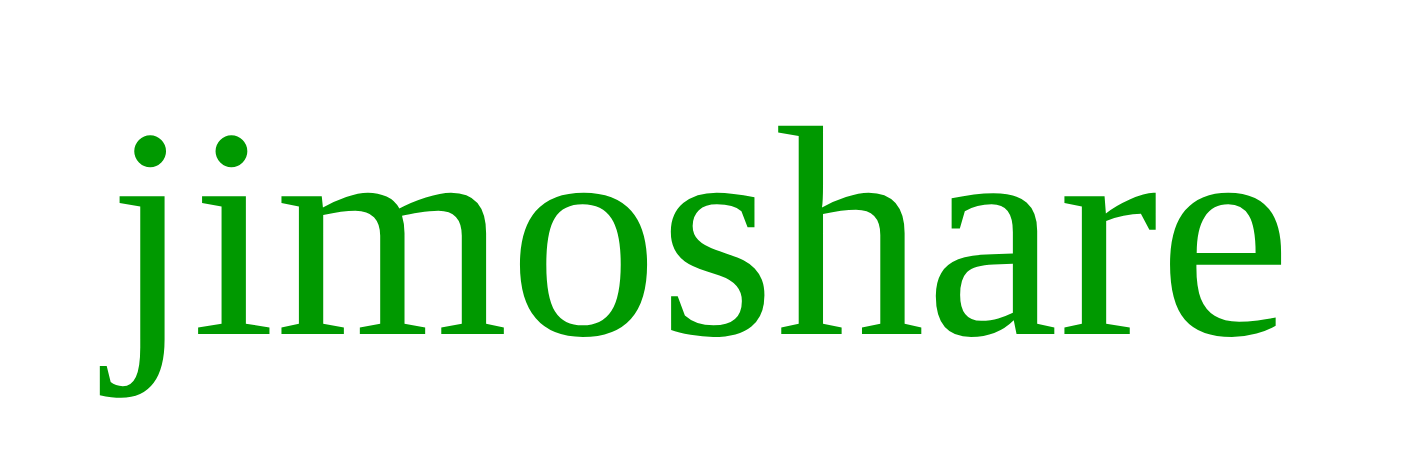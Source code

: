 <mxfile version="13.10.0" type="embed" pages="3">
    <diagram id="Us-l531k528l8C3DCbUT" name="ロゴ">
        <mxGraphModel dx="516" dy="499" grid="1" gridSize="10" guides="1" tooltips="1" connect="1" arrows="1" fold="1" page="1" pageScale="1" pageWidth="1169" pageHeight="827" math="0" shadow="0">
            <root>
                <mxCell id="1RFXSJzbg2Tes4L5wBv0-0"/>
                <mxCell id="1RFXSJzbg2Tes4L5wBv0-1" parent="1RFXSJzbg2Tes4L5wBv0-0"/>
                <mxCell id="1RFXSJzbg2Tes4L5wBv0-2" value="jimoshare" style="text;html=1;align=center;verticalAlign=middle;whiteSpace=wrap;rounded=0;strokeWidth=19;fontSize=150;fontFamily=Comic Sans MS;fontColor=#009900;" parent="1RFXSJzbg2Tes4L5wBv0-1" vertex="1">
                    <mxGeometry x="220" y="160" width="700" height="230" as="geometry"/>
                </mxCell>
            </root>
        </mxGraphModel>
    </diagram>
    <diagram id="m_vkNTmm_svzIW72yNxE" name="ER図">
        &#xa;        &#xa;&#xa;
        <mxGraphModel dx="901" dy="602" grid="1" gridSize="10" guides="1" tooltips="1" connect="1" arrows="1" fold="1" page="1" pageScale="1" pageWidth="1169" pageHeight="827" math="0" shadow="0">
            &#xa;            &#xa;&#xa;
            <root>
                &#xa;                &#xa;&#xa;
                <mxCell id="0"/>
                &#xa;                &#xa;&#xa;
                <mxCell id="1" parent="0"/>
                &#xa;                &#xa;&#xa;
                <mxCell id="154" style="edgeStyle=orthogonalEdgeStyle;rounded=0;orthogonalLoop=1;jettySize=auto;html=1;entryX=0.5;entryY=0;entryDx=0;entryDy=0;startArrow=ERone;startFill=0;startSize=25;endArrow=ERmany;endFill=0;endSize=25;" parent="1" source="34" target="96" edge="1">
                    &#xa;                    &#xa;&#xa;
                    <mxGeometry relative="1" as="geometry">
                        &#xa;                        &#xa;&#xa;
                        <mxPoint x="150" y="731" as="targetPoint"/>
                        &#xa;                        &#xa;&#xa;
                    </mxGeometry>
                    &#xa;                    &#xa;&#xa;
                </mxCell>
                &#xa;                &#xa;&#xa;
                <mxCell id="163" style="edgeStyle=orthogonalEdgeStyle;rounded=0;orthogonalLoop=1;jettySize=auto;html=1;entryX=0;entryY=0.5;entryDx=0;entryDy=0;startArrow=ERone;startFill=0;startSize=25;endArrow=ERmany;endFill=0;endSize=25;exitX=1;exitY=0.5;exitDx=0;exitDy=0;" parent="1" source="54" target="104" edge="1">
                    &#xa;                    &#xa;&#xa;
                    <mxGeometry relative="1" as="geometry"/>
                    &#xa;                    &#xa;&#xa;
                </mxCell>
                &#xa;                &#xa;&#xa;
                <mxCell id="166" style="edgeStyle=orthogonalEdgeStyle;rounded=0;orthogonalLoop=1;jettySize=auto;html=1;entryX=0;entryY=0.5;entryDx=0;entryDy=0;startArrow=ERone;startFill=0;startSize=25;endArrow=ERmany;endFill=0;endSize=25;" parent="1" source="34" target="80" edge="1">
                    &#xa;                    &#xa;&#xa;
                    <mxGeometry relative="1" as="geometry">
                        &#xa;                        &#xa;&#xa;
                        <Array as="points">
                            &#xa;                            &#xa;&#xa;
                            <mxPoint x="430" y="371"/>
                            &#xa;                            &#xa;&#xa;
                            <mxPoint x="430" y="371"/>
                            &#xa;                            &#xa;&#xa;
                        </Array>
                        &#xa;                        &#xa;&#xa;
                    </mxGeometry>
                    &#xa;                    &#xa;&#xa;
                </mxCell>
                &#xa;                &#xa;&#xa;
                <mxCell id="34" value="users テーブル" style="swimlane;fontStyle=0;childLayout=stackLayout;horizontal=1;startSize=26;horizontalStack=0;resizeParent=1;resizeParentMax=0;resizeLast=0;collapsible=1;marginBottom=0;align=center;fontSize=14;" parent="1" vertex="1">
                    &#xa;                    &#xa;&#xa;
                    <mxGeometry x="35" y="256" width="280" height="236" as="geometry"/>
                    &#xa;                    &#xa;&#xa;
                </mxCell>
                &#xa;                &#xa;&#xa;
                <mxCell id="35" value="nickname  (string型, NOTNULL)" style="text;strokeColor=none;fillColor=none;spacingLeft=4;spacingRight=4;overflow=hidden;rotatable=0;points=[[0,0.5],[1,0.5]];portConstraint=eastwest;fontSize=12;" parent="34" vertex="1">
                    &#xa;                    &#xa;&#xa;
                    <mxGeometry y="26" width="280" height="30" as="geometry"/>
                    &#xa;                    &#xa;&#xa;
                </mxCell>
                &#xa;                &#xa;&#xa;
                <mxCell id="36" value="email (string型, NOTNULL)" style="text;strokeColor=none;fillColor=none;spacingLeft=4;spacingRight=4;overflow=hidden;rotatable=0;points=[[0,0.5],[1,0.5]];portConstraint=eastwest;fontSize=12;" parent="34" vertex="1">
                    &#xa;                    &#xa;&#xa;
                    <mxGeometry y="56" width="280" height="30" as="geometry"/>
                    &#xa;                    &#xa;&#xa;
                </mxCell>
                &#xa;                &#xa;&#xa;
                <mxCell id="37" value="password (string型, NOTNULL)" style="text;strokeColor=none;fillColor=none;spacingLeft=4;spacingRight=4;overflow=hidden;rotatable=0;points=[[0,0.5],[1,0.5]];portConstraint=eastwest;fontSize=12;" parent="34" vertex="1">
                    &#xa;                    &#xa;&#xa;
                    <mxGeometry y="86" width="280" height="30" as="geometry"/>
                    &#xa;                    &#xa;&#xa;
                </mxCell>
                &#xa;                &#xa;&#xa;
                <mxCell id="56" value="phone_number (string型, NOTNULL)" style="text;strokeColor=none;fillColor=none;spacingLeft=4;spacingRight=4;overflow=hidden;rotatable=0;points=[[0,0.5],[1,0.5]];portConstraint=eastwest;fontSize=12;" parent="34" vertex="1">
                    &#xa;                    &#xa;&#xa;
                    <mxGeometry y="116" width="280" height="30" as="geometry"/>
                    &#xa;                    &#xa;&#xa;
                </mxCell>
                &#xa;                &#xa;&#xa;
                <mxCell id="54" value="contact_email (string型)" style="text;strokeColor=none;fillColor=none;spacingLeft=4;spacingRight=4;overflow=hidden;rotatable=0;points=[[0,0.5],[1,0.5]];portConstraint=eastwest;fontSize=12;" parent="34" vertex="1">
                    &#xa;                    &#xa;&#xa;
                    <mxGeometry y="146" width="280" height="30" as="geometry"/>
                    &#xa;                    &#xa;&#xa;
                </mxCell>
                &#xa;                &#xa;&#xa;
                <mxCell id="57" value="prefecture_id  (integer型,NOTNULL)" style="text;strokeColor=none;fillColor=none;spacingLeft=4;spacingRight=4;overflow=hidden;rotatable=0;points=[[0,0.5],[1,0.5]];portConstraint=eastwest;fontSize=12;" parent="34" vertex="1">
                    &#xa;                    &#xa;&#xa;
                    <mxGeometry y="176" width="280" height="30" as="geometry"/>
                    &#xa;                    &#xa;&#xa;
                </mxCell>
                &#xa;                &#xa;&#xa;
                <mxCell id="55" value="contact_location (text型)" style="text;strokeColor=none;fillColor=none;spacingLeft=4;spacingRight=4;overflow=hidden;rotatable=0;points=[[0,0.5],[1,0.5]];portConstraint=eastwest;fontSize=12;" parent="34" vertex="1">
                    &#xa;                    &#xa;&#xa;
                    <mxGeometry y="206" width="280" height="30" as="geometry"/>
                    &#xa;                    &#xa;&#xa;
                </mxCell>
                &#xa;                &#xa;&#xa;
                <mxCell id="58" value="prefecture (Active_Hash)" style="swimlane;childLayout=stackLayout;horizontal=1;startSize=30;horizontalStack=0;rounded=1;fontSize=14;fontStyle=0;strokeWidth=2;resizeParent=0;resizeLast=1;shadow=0;dashed=0;align=center;" parent="1" vertex="1">
                    &#xa;                    &#xa;&#xa;
                    <mxGeometry x="375" y="550" width="210" height="60" as="geometry"/>
                    &#xa;                    &#xa;&#xa;
                </mxCell>
                &#xa;                &#xa;&#xa;
                <mxCell id="62" value="prefecture_id  (integer型,NOTNULL)" style="text;strokeColor=none;fillColor=none;spacingLeft=4;spacingRight=4;overflow=hidden;rotatable=0;points=[[0,0.5],[1,0.5]];portConstraint=eastwest;fontSize=12;" parent="58" vertex="1">
                    &#xa;                    &#xa;&#xa;
                    <mxGeometry y="30" width="210" height="30" as="geometry"/>
                    &#xa;                    &#xa;&#xa;
                </mxCell>
                &#xa;                &#xa;&#xa;
                <mxCell id="157" style="edgeStyle=orthogonalEdgeStyle;rounded=0;orthogonalLoop=1;jettySize=auto;html=1;entryX=1;entryY=0.5;entryDx=0;entryDy=0;startArrow=ERone;startFill=0;startSize=25;endArrow=ERmany;endFill=0;endSize=25;" parent="1" target="112" edge="1">
                    &#xa;                    &#xa;&#xa;
                    <mxGeometry relative="1" as="geometry">
                        &#xa;                        &#xa;&#xa;
                        <mxPoint x="990" y="210" as="sourcePoint"/>
                        &#xa;                        &#xa;&#xa;
                        <Array as="points">
                            &#xa;                            &#xa;&#xa;
                            <mxPoint x="990" y="130"/>
                            &#xa;                            &#xa;&#xa;
                            <mxPoint x="900" y="130"/>
                            &#xa;                            &#xa;&#xa;
                            <mxPoint x="900" y="61"/>
                            &#xa;                            &#xa;&#xa;
                        </Array>
                        &#xa;                        &#xa;&#xa;
                    </mxGeometry>
                    &#xa;                    &#xa;&#xa;
                </mxCell>
                &#xa;                &#xa;&#xa;
                <mxCell id="158" style="edgeStyle=orthogonalEdgeStyle;rounded=0;orthogonalLoop=1;jettySize=auto;html=1;entryX=1;entryY=0.5;entryDx=0;entryDy=0;startArrow=ERone;startFill=0;startSize=25;endArrow=ERmany;endFill=0;endSize=25;" parent="1" source="63" target="93" edge="1">
                    &#xa;                    &#xa;&#xa;
                    <mxGeometry relative="1" as="geometry"/>
                    &#xa;                    &#xa;&#xa;
                </mxCell>
                &#xa;                &#xa;&#xa;
                <mxCell id="159" style="edgeStyle=orthogonalEdgeStyle;rounded=0;orthogonalLoop=1;jettySize=auto;html=1;startArrow=ERone;startFill=0;startSize=25;endArrow=ERmany;endFill=0;endSize=25;" parent="1" target="81" edge="1">
                    &#xa;                    &#xa;&#xa;
                    <mxGeometry relative="1" as="geometry">
                        &#xa;                        &#xa;&#xa;
                        <mxPoint x="809" y="288" as="sourcePoint"/>
                        &#xa;                        &#xa;&#xa;
                    </mxGeometry>
                    &#xa;                    &#xa;&#xa;
                </mxCell>
                &#xa;                &#xa;&#xa;
                <mxCell id="162" style="edgeStyle=orthogonalEdgeStyle;rounded=0;orthogonalLoop=1;jettySize=auto;html=1;entryX=1;entryY=0.5;entryDx=0;entryDy=0;startArrow=ERone;startFill=0;startSize=25;endArrow=ERone;endFill=0;endSize=25;exitX=0;exitY=0.5;exitDx=0;exitDy=0;" parent="1" source="68" target="104" edge="1">
                    &#xa;                    &#xa;&#xa;
                    <mxGeometry relative="1" as="geometry"/>
                    &#xa;                    &#xa;&#xa;
                </mxCell>
                &#xa;                &#xa;&#xa;
                <mxCell id="168" style="edgeStyle=orthogonalEdgeStyle;rounded=0;orthogonalLoop=1;jettySize=auto;html=1;entryX=0.5;entryY=0;entryDx=0;entryDy=0;startArrow=ERone;startFill=0;startSize=25;endArrow=ERmany;endFill=0;endSize=25;" parent="1" source="63" target="106" edge="1">
                    &#xa;                    &#xa;&#xa;
                    <mxGeometry relative="1" as="geometry">
                        &#xa;                        &#xa;&#xa;
                        <Array as="points">
                            &#xa;                            &#xa;&#xa;
                            <mxPoint x="830" y="630"/>
                            &#xa;                            &#xa;&#xa;
                            <mxPoint x="640" y="630"/>
                            &#xa;                            &#xa;&#xa;
                        </Array>
                        &#xa;                        &#xa;&#xa;
                    </mxGeometry>
                    &#xa;                    &#xa;&#xa;
                </mxCell>
                &#xa;                &#xa;&#xa;
                <mxCell id="63" value="items　テーブル" style="swimlane;fontStyle=0;childLayout=stackLayout;horizontal=1;startSize=26;horizontalStack=0;resizeParent=1;resizeParentMax=0;resizeLast=0;collapsible=1;marginBottom=0;align=center;fontSize=14;" parent="1" vertex="1">
                    &#xa;                    &#xa;&#xa;
                    <mxGeometry x="810" y="210" width="250" height="326" as="geometry"/>
                    &#xa;                    &#xa;&#xa;
                </mxCell>
                &#xa;                &#xa;&#xa;
                <mxCell id="64" value="user (reference型)" style="text;strokeColor=none;fillColor=none;spacingLeft=4;spacingRight=4;overflow=hidden;rotatable=0;points=[[0,0.5],[1,0.5]];portConstraint=eastwest;fontSize=12;" parent="63" vertex="1">
                    &#xa;                    &#xa;&#xa;
                    <mxGeometry y="26" width="250" height="30" as="geometry"/>
                    &#xa;                    &#xa;&#xa;
                </mxCell>
                &#xa;                &#xa;&#xa;
                <mxCell id="65" value="name (string型, NOTNULL)" style="text;strokeColor=none;fillColor=none;spacingLeft=4;spacingRight=4;overflow=hidden;rotatable=0;points=[[0,0.5],[1,0.5]];portConstraint=eastwest;fontSize=12;" parent="63" vertex="1">
                    &#xa;                    &#xa;&#xa;
                    <mxGeometry y="56" width="250" height="30" as="geometry"/>
                    &#xa;                    &#xa;&#xa;
                </mxCell>
                &#xa;                &#xa;&#xa;
                <mxCell id="79" value="quantity (integer型, NOTNULL)" style="text;strokeColor=none;fillColor=none;spacingLeft=4;spacingRight=4;overflow=hidden;rotatable=0;points=[[0,0.5],[1,0.5]];portConstraint=eastwest;fontSize=12;" parent="63" vertex="1">
                    &#xa;                    &#xa;&#xa;
                    <mxGeometry y="86" width="250" height="30" as="geometry"/>
                    &#xa;                    &#xa;&#xa;
                </mxCell>
                &#xa;                &#xa;&#xa;
                <mxCell id="66" value="description (text型, NOTNULL)" style="text;strokeColor=none;fillColor=none;spacingLeft=4;spacingRight=4;overflow=hidden;rotatable=0;points=[[0,0.5],[1,0.5]];portConstraint=eastwest;fontSize=12;" parent="63" vertex="1">
                    &#xa;                    &#xa;&#xa;
                    <mxGeometry y="116" width="250" height="30" as="geometry"/>
                    &#xa;                    &#xa;&#xa;
                </mxCell>
                &#xa;                &#xa;&#xa;
                <mxCell id="80" value="deadline (date型, NOTNULL)" style="text;strokeColor=none;fillColor=none;spacingLeft=4;spacingRight=4;overflow=hidden;rotatable=0;points=[[0,0.5],[1,0.5]];portConstraint=eastwest;fontSize=12;" parent="63" vertex="1">
                    &#xa;                    &#xa;&#xa;
                    <mxGeometry y="146" width="250" height="30" as="geometry"/>
                    &#xa;                    &#xa;&#xa;
                </mxCell>
                &#xa;                &#xa;&#xa;
                <mxCell id="67" value="category_id (integer型,NOTNULL)" style="text;strokeColor=none;fillColor=none;spacingLeft=4;spacingRight=4;overflow=hidden;rotatable=0;points=[[0,0.5],[1,0.5]];portConstraint=eastwest;fontSize=12;" parent="63" vertex="1">
                    &#xa;                    &#xa;&#xa;
                    <mxGeometry y="176" width="250" height="30" as="geometry"/>
                    &#xa;                    &#xa;&#xa;
                </mxCell>
                &#xa;                &#xa;&#xa;
                <mxCell id="68" value="condition_id (integer型,NOTNULL)" style="text;strokeColor=none;fillColor=none;spacingLeft=4;spacingRight=4;overflow=hidden;rotatable=0;points=[[0,0.5],[1,0.5]];portConstraint=eastwest;fontSize=12;" parent="63" vertex="1">
                    &#xa;                    &#xa;&#xa;
                    <mxGeometry y="206" width="250" height="30" as="geometry"/>
                    &#xa;                    &#xa;&#xa;
                </mxCell>
                &#xa;                &#xa;&#xa;
                <mxCell id="72" value="price (integer型, NOTNULL)" style="text;strokeColor=none;fillColor=none;spacingLeft=4;spacingRight=4;overflow=hidden;rotatable=0;points=[[0,0.5],[1,0.5]];portConstraint=eastwest;fontSize=12;" parent="63" vertex="1">
                    &#xa;                    &#xa;&#xa;
                    <mxGeometry y="236" width="250" height="30" as="geometry"/>
                    &#xa;                    &#xa;&#xa;
                </mxCell>
                &#xa;                &#xa;&#xa;
                <mxCell id="70" value="prefecture_id (integer型,NOTNULL)" style="text;strokeColor=none;fillColor=none;spacingLeft=4;spacingRight=4;overflow=hidden;rotatable=0;points=[[0,0.5],[1,0.5]];portConstraint=eastwest;fontSize=12;" parent="63" vertex="1">
                    &#xa;                    &#xa;&#xa;
                    <mxGeometry y="266" width="250" height="30" as="geometry"/>
                    &#xa;                    &#xa;&#xa;
                </mxCell>
                &#xa;                &#xa;&#xa;
                <mxCell id="164" value="contact_location (text型,NOTNULL)" style="text;strokeColor=none;fillColor=none;spacingLeft=4;spacingRight=4;overflow=hidden;rotatable=0;points=[[0,0.5],[1,0.5]];portConstraint=eastwest;fontSize=12;" parent="63" vertex="1">
                    &#xa;                    &#xa;&#xa;
                    <mxGeometry y="296" width="250" height="30" as="geometry"/>
                    &#xa;                    &#xa;&#xa;
                </mxCell>
                &#xa;                &#xa;&#xa;
                <mxCell id="76" value="category (Active_Hash)" style="swimlane;childLayout=stackLayout;horizontal=1;startSize=30;horizontalStack=0;rounded=1;fontSize=14;fontStyle=0;strokeWidth=2;resizeParent=0;resizeLast=1;shadow=0;dashed=0;align=center;" parent="1" vertex="1">
                    &#xa;                    &#xa;&#xa;
                    <mxGeometry x="910" y="726" width="210" height="60" as="geometry"/>
                    &#xa;                    &#xa;&#xa;
                </mxCell>
                &#xa;                &#xa;&#xa;
                <mxCell id="78" value="category_id (integer型,NOTNULL)" style="text;strokeColor=none;fillColor=none;spacingLeft=4;spacingRight=4;overflow=hidden;rotatable=0;points=[[0,0.5],[1,0.5]];portConstraint=eastwest;fontSize=12;" parent="76" vertex="1">
                    &#xa;                    &#xa;&#xa;
                    <mxGeometry y="30" width="210" height="30" as="geometry"/>
                    &#xa;                    &#xa;&#xa;
                </mxCell>
                &#xa;                &#xa;&#xa;
                <mxCell id="81" value="comments テーブル" style="swimlane;fontStyle=0;childLayout=stackLayout;horizontal=1;startSize=26;horizontalStack=0;resizeParent=1;resizeParentMax=0;resizeLast=0;collapsible=1;marginBottom=0;align=center;fontSize=14;" parent="1" vertex="1">
                    &#xa;                    &#xa;&#xa;
                    <mxGeometry x="410" y="230" width="280" height="116" as="geometry"/>
                    &#xa;                    &#xa;&#xa;
                </mxCell>
                &#xa;                &#xa;&#xa;
                <mxCell id="89" value="user (reference型)" style="text;strokeColor=none;fillColor=none;spacingLeft=4;spacingRight=4;overflow=hidden;rotatable=0;points=[[0,0.5],[1,0.5]];portConstraint=eastwest;fontSize=12;" parent="81" vertex="1">
                    &#xa;                    &#xa;&#xa;
                    <mxGeometry y="26" width="280" height="30" as="geometry"/>
                    &#xa;                    &#xa;&#xa;
                </mxCell>
                &#xa;                &#xa;&#xa;
                <mxCell id="90" value="item (reference型)" style="text;strokeColor=none;fillColor=none;spacingLeft=4;spacingRight=4;overflow=hidden;rotatable=0;points=[[0,0.5],[1,0.5]];portConstraint=eastwest;fontSize=12;" parent="81" vertex="1">
                    &#xa;                    &#xa;&#xa;
                    <mxGeometry y="56" width="280" height="30" as="geometry"/>
                    &#xa;                    &#xa;&#xa;
                </mxCell>
                &#xa;                &#xa;&#xa;
                <mxCell id="91" value="comment (text型,NOTNULL)" style="text;strokeColor=none;fillColor=none;spacingLeft=4;spacingRight=4;overflow=hidden;rotatable=0;points=[[0,0.5],[1,0.5]];portConstraint=eastwest;fontSize=12;" parent="81" vertex="1">
                    &#xa;                    &#xa;&#xa;
                    <mxGeometry y="86" width="280" height="30" as="geometry"/>
                    &#xa;                    &#xa;&#xa;
                </mxCell>
                &#xa;                &#xa;&#xa;
                <mxCell id="92" value="likes テーブル" style="swimlane;fontStyle=0;childLayout=stackLayout;horizontal=1;startSize=26;horizontalStack=0;resizeParent=1;resizeParentMax=0;resizeLast=0;collapsible=1;marginBottom=0;align=center;fontSize=14;" parent="1" vertex="1">
                    &#xa;                    &#xa;&#xa;
                    <mxGeometry x="410" y="124" width="280" height="86" as="geometry"/>
                    &#xa;                    &#xa;&#xa;
                </mxCell>
                &#xa;                &#xa;&#xa;
                <mxCell id="93" value="user (reference型)" style="text;strokeColor=none;fillColor=none;spacingLeft=4;spacingRight=4;overflow=hidden;rotatable=0;points=[[0,0.5],[1,0.5]];portConstraint=eastwest;fontSize=12;" parent="92" vertex="1">
                    &#xa;                    &#xa;&#xa;
                    <mxGeometry y="26" width="280" height="30" as="geometry"/>
                    &#xa;                    &#xa;&#xa;
                </mxCell>
                &#xa;                &#xa;&#xa;
                <mxCell id="94" value="item (reference型)" style="text;strokeColor=none;fillColor=none;spacingLeft=4;spacingRight=4;overflow=hidden;rotatable=0;points=[[0,0.5],[1,0.5]];portConstraint=eastwest;fontSize=12;" parent="92" vertex="1">
                    &#xa;                    &#xa;&#xa;
                    <mxGeometry y="56" width="280" height="30" as="geometry"/>
                    &#xa;                    &#xa;&#xa;
                </mxCell>
                &#xa;                &#xa;&#xa;
                <mxCell id="160" style="edgeStyle=orthogonalEdgeStyle;rounded=0;orthogonalLoop=1;jettySize=auto;html=1;startArrow=ERone;startFill=0;startSize=25;endArrow=ERone;endFill=0;endSize=25;" parent="1" source="96" target="106" edge="1">
                    &#xa;                    &#xa;&#xa;
                    <mxGeometry relative="1" as="geometry"/>
                    &#xa;                    &#xa;&#xa;
                </mxCell>
                &#xa;                &#xa;&#xa;
                <mxCell id="96" value="orders テーブル" style="swimlane;fontStyle=0;childLayout=stackLayout;horizontal=1;startSize=26;horizontalStack=0;resizeParent=1;resizeParentMax=0;resizeLast=0;collapsible=1;marginBottom=0;align=center;fontSize=14;" parent="1" vertex="1">
                    &#xa;                    &#xa;&#xa;
                    <mxGeometry x="35" y="685" width="280" height="86" as="geometry"/>
                    &#xa;                    &#xa;&#xa;
                </mxCell>
                &#xa;                &#xa;&#xa;
                <mxCell id="97" value="user (reference型)" style="text;strokeColor=none;fillColor=none;spacingLeft=4;spacingRight=4;overflow=hidden;rotatable=0;points=[[0,0.5],[1,0.5]];portConstraint=eastwest;fontSize=12;" parent="96" vertex="1">
                    &#xa;                    &#xa;&#xa;
                    <mxGeometry y="26" width="280" height="30" as="geometry"/>
                    &#xa;                    &#xa;&#xa;
                </mxCell>
                &#xa;                &#xa;&#xa;
                <mxCell id="98" value="ticket (reference型)" style="text;strokeColor=none;fillColor=none;spacingLeft=4;spacingRight=4;overflow=hidden;rotatable=0;points=[[0,0.5],[1,0.5]];portConstraint=eastwest;fontSize=12;" parent="96" vertex="1">
                    &#xa;                    &#xa;&#xa;
                    <mxGeometry y="56" width="280" height="30" as="geometry"/>
                    &#xa;                    &#xa;&#xa;
                </mxCell>
                &#xa;                &#xa;&#xa;
                <mxCell id="135" style="edgeStyle=orthogonalEdgeStyle;rounded=0;orthogonalLoop=1;jettySize=auto;html=1;entryX=0.942;entryY=-0.003;entryDx=0;entryDy=0;startArrow=none;startFill=0;startSize=25;endArrow=none;endFill=0;endSize=25;entryPerimeter=0;" parent="1" source="100" target="63" edge="1">
                    &#xa;                    &#xa;&#xa;
                    <mxGeometry relative="1" as="geometry"/>
                    &#xa;                    &#xa;&#xa;
                </mxCell>
                &#xa;                &#xa;&#xa;
                <mxCell id="100" value="image (Active_Storage)" style="swimlane;childLayout=stackLayout;horizontal=1;startSize=30;horizontalStack=0;rounded=1;fontSize=14;fontStyle=0;strokeWidth=2;resizeParent=0;resizeLast=1;shadow=0;dashed=0;align=center;" parent="1" vertex="1">
                    &#xa;                    &#xa;&#xa;
                    <mxGeometry x="940" y="33" width="210" height="60" as="geometry"/>
                    &#xa;                    &#xa;&#xa;
                </mxCell>
                &#xa;                &#xa;&#xa;
                <mxCell id="101" value="image " style="text;strokeColor=none;fillColor=none;spacingLeft=4;spacingRight=4;overflow=hidden;rotatable=0;points=[[0,0.5],[1,0.5]];portConstraint=eastwest;fontSize=12;" parent="100" vertex="1">
                    &#xa;                    &#xa;&#xa;
                    <mxGeometry y="30" width="210" height="30" as="geometry"/>
                    &#xa;                    &#xa;&#xa;
                </mxCell>
                &#xa;                &#xa;&#xa;
                <mxCell id="102" value="stocks テーブル" style="swimlane;fontStyle=0;childLayout=stackLayout;horizontal=1;startSize=26;horizontalStack=0;resizeParent=1;resizeParentMax=0;resizeLast=0;collapsible=1;marginBottom=0;align=center;fontSize=14;" parent="1" vertex="1">
                    &#xa;                    &#xa;&#xa;
                    <mxGeometry x="410" y="390" width="280" height="116" as="geometry"/>
                    &#xa;                    &#xa;&#xa;
                </mxCell>
                &#xa;                &#xa;&#xa;
                <mxCell id="103" value="user (reference型)" style="text;strokeColor=none;fillColor=none;spacingLeft=4;spacingRight=4;overflow=hidden;rotatable=0;points=[[0,0.5],[1,0.5]];portConstraint=eastwest;fontSize=12;" parent="102" vertex="1">
                    &#xa;                    &#xa;&#xa;
                    <mxGeometry y="26" width="280" height="30" as="geometry"/>
                    &#xa;                    &#xa;&#xa;
                </mxCell>
                &#xa;                &#xa;&#xa;
                <mxCell id="104" value="item (reference型)" style="text;strokeColor=none;fillColor=none;spacingLeft=4;spacingRight=4;overflow=hidden;rotatable=0;points=[[0,0.5],[1,0.5]];portConstraint=eastwest;fontSize=12;" parent="102" vertex="1">
                    &#xa;                    &#xa;&#xa;
                    <mxGeometry y="56" width="280" height="30" as="geometry"/>
                    &#xa;                    &#xa;&#xa;
                </mxCell>
                &#xa;                &#xa;&#xa;
                <mxCell id="105" value="limit (integer型, NOTNULL)" style="text;strokeColor=none;fillColor=none;spacingLeft=4;spacingRight=4;overflow=hidden;rotatable=0;points=[[0,0.5],[1,0.5]];portConstraint=eastwest;fontSize=12;" parent="102" vertex="1">
                    &#xa;                    &#xa;&#xa;
                    <mxGeometry y="86" width="280" height="30" as="geometry"/>
                    &#xa;                    &#xa;&#xa;
                </mxCell>
                &#xa;                &#xa;&#xa;
                <mxCell id="106" value="tickets テーブル" style="swimlane;fontStyle=0;childLayout=stackLayout;horizontal=1;startSize=26;horizontalStack=0;resizeParent=1;resizeParentMax=0;resizeLast=0;collapsible=1;marginBottom=0;align=center;fontSize=14;" parent="1" vertex="1">
                    &#xa;                    &#xa;&#xa;
                    <mxGeometry x="500" y="685" width="280" height="86" as="geometry"/>
                    &#xa;                    &#xa;&#xa;
                </mxCell>
                &#xa;                &#xa;&#xa;
                <mxCell id="109" value="item (reference型)" style="text;strokeColor=none;fillColor=none;spacingLeft=4;spacingRight=4;overflow=hidden;rotatable=0;points=[[0,0.5],[1,0.5]];portConstraint=eastwest;fontSize=12;" parent="106" vertex="1">
                    &#xa;                    &#xa;&#xa;
                    <mxGeometry y="26" width="280" height="30" as="geometry"/>
                    &#xa;                    &#xa;&#xa;
                </mxCell>
                &#xa;                &#xa;&#xa;
                <mxCell id="110" value="number (integer型, NOTNULL)" style="text;strokeColor=none;fillColor=none;spacingLeft=4;spacingRight=4;overflow=hidden;rotatable=0;points=[[0,0.5],[1,0.5]];portConstraint=eastwest;fontSize=12;" parent="106" vertex="1">
                    &#xa;                    &#xa;&#xa;
                    <mxGeometry y="56" width="280" height="30" as="geometry"/>
                    &#xa;                    &#xa;&#xa;
                </mxCell>
                &#xa;                &#xa;&#xa;
                <mxCell id="111" value="favorites テーブル" style="swimlane;fontStyle=0;childLayout=stackLayout;horizontal=1;startSize=26;horizontalStack=0;resizeParent=1;resizeParentMax=0;resizeLast=0;collapsible=1;marginBottom=0;align=center;fontSize=14;" parent="1" vertex="1">
                    &#xa;                    &#xa;&#xa;
                    <mxGeometry x="410" y="20" width="280" height="86" as="geometry"/>
                    &#xa;                    &#xa;&#xa;
                </mxCell>
                &#xa;                &#xa;&#xa;
                <mxCell id="112" value="user (reference型)" style="text;strokeColor=none;fillColor=none;spacingLeft=4;spacingRight=4;overflow=hidden;rotatable=0;points=[[0,0.5],[1,0.5]];portConstraint=eastwest;fontSize=12;" parent="111" vertex="1">
                    &#xa;                    &#xa;&#xa;
                    <mxGeometry y="26" width="280" height="30" as="geometry"/>
                    &#xa;                    &#xa;&#xa;
                </mxCell>
                &#xa;                &#xa;&#xa;
                <mxCell id="113" value="item (reference型)" style="text;strokeColor=none;fillColor=none;spacingLeft=4;spacingRight=4;overflow=hidden;rotatable=0;points=[[0,0.5],[1,0.5]];portConstraint=eastwest;fontSize=12;" parent="111" vertex="1">
                    &#xa;                    &#xa;&#xa;
                    <mxGeometry y="56" width="280" height="30" as="geometry"/>
                    &#xa;                    &#xa;&#xa;
                </mxCell>
                &#xa;                &#xa;&#xa;
                <mxCell id="117" value="condition (Active_Hash)" style="swimlane;childLayout=stackLayout;horizontal=1;startSize=30;horizontalStack=0;rounded=1;fontSize=14;fontStyle=0;strokeWidth=2;resizeParent=0;resizeLast=1;shadow=0;dashed=0;align=center;" parent="1" vertex="1">
                    &#xa;                    &#xa;&#xa;
                    <mxGeometry x="880" y="630" width="210" height="60" as="geometry"/>
                    &#xa;                    &#xa;&#xa;
                </mxCell>
                &#xa;                &#xa;&#xa;
                <mxCell id="118" value="condition_id (integer型,NOTNULL)" style="text;strokeColor=none;fillColor=none;spacingLeft=4;spacingRight=4;overflow=hidden;rotatable=0;points=[[0,0.5],[1,0.5]];portConstraint=eastwest;fontSize=12;" parent="117" vertex="1">
                    &#xa;                    &#xa;&#xa;
                    <mxGeometry y="30" width="210" height="30" as="geometry"/>
                    &#xa;                    &#xa;&#xa;
                </mxCell>
                &#xa;                &#xa;&#xa;
                <mxCell id="136" style="edgeStyle=orthogonalEdgeStyle;rounded=0;orthogonalLoop=1;jettySize=auto;html=1;entryX=0;entryY=0.75;entryDx=0;entryDy=0;startArrow=none;startFill=0;startSize=25;endArrow=none;endFill=0;endSize=25;" parent="1" source="57" target="58" edge="1">
                    &#xa;                    &#xa;&#xa;
                    <mxGeometry relative="1" as="geometry"/>
                    &#xa;                    &#xa;&#xa;
                </mxCell>
                &#xa;                &#xa;&#xa;
                <mxCell id="144" style="edgeStyle=orthogonalEdgeStyle;rounded=0;orthogonalLoop=1;jettySize=auto;html=1;entryX=1;entryY=0.5;entryDx=0;entryDy=0;startArrow=none;startFill=0;startSize=25;endArrow=none;endFill=0;endSize=25;" parent="1" source="67" target="78" edge="1">
                    &#xa;                    &#xa;&#xa;
                    <mxGeometry relative="1" as="geometry"/>
                    &#xa;                    &#xa;&#xa;
                </mxCell>
                &#xa;                &#xa;&#xa;
                <mxCell id="145" style="edgeStyle=orthogonalEdgeStyle;rounded=0;orthogonalLoop=1;jettySize=auto;html=1;entryX=1;entryY=0.5;entryDx=0;entryDy=0;startArrow=none;startFill=0;startSize=25;endArrow=none;endFill=0;endSize=25;" parent="1" source="68" target="118" edge="1">
                    &#xa;                    &#xa;&#xa;
                    <mxGeometry relative="1" as="geometry"/>
                    &#xa;                    &#xa;&#xa;
                </mxCell>
                &#xa;                &#xa;&#xa;
                <mxCell id="148" style="edgeStyle=orthogonalEdgeStyle;rounded=0;orthogonalLoop=1;jettySize=auto;html=1;startArrow=ERone;startFill=0;startSize=25;endArrow=ERmany;endFill=0;endSize=25;entryX=-0.002;entryY=0.733;entryDx=0;entryDy=0;entryPerimeter=0;" parent="1" source="34" target="112" edge="1">
                    &#xa;                    &#xa;&#xa;
                    <mxGeometry relative="1" as="geometry">
                        &#xa;                        &#xa;&#xa;
                        <mxPoint x="175" y="260" as="sourcePoint"/>
                        &#xa;                        &#xa;&#xa;
                        <mxPoint x="820" y="368" as="targetPoint"/>
                        &#xa;                        &#xa;&#xa;
                        <Array as="points">
                            &#xa;                            &#xa;&#xa;
                            <mxPoint x="110" y="68"/>
                            &#xa;                            &#xa;&#xa;
                        </Array>
                        &#xa;                        &#xa;&#xa;
                    </mxGeometry>
                    &#xa;                    &#xa;&#xa;
                </mxCell>
                &#xa;                &#xa;&#xa;
                <mxCell id="150" style="edgeStyle=orthogonalEdgeStyle;rounded=0;orthogonalLoop=1;jettySize=auto;html=1;startArrow=ERone;startFill=0;startSize=25;endArrow=ERmany;endFill=0;endSize=25;entryX=0;entryY=0.5;entryDx=0;entryDy=0;" parent="1" source="34" target="93" edge="1">
                    &#xa;                    &#xa;&#xa;
                    <mxGeometry relative="1" as="geometry">
                        &#xa;                        &#xa;&#xa;
                        <mxPoint x="240" y="250" as="sourcePoint"/>
                        &#xa;                        &#xa;&#xa;
                        <mxPoint x="419.44" y="77.99" as="targetPoint"/>
                        &#xa;                        &#xa;&#xa;
                        <Array as="points">
                            &#xa;                            &#xa;&#xa;
                            <mxPoint x="210" y="165"/>
                            &#xa;                            &#xa;&#xa;
                        </Array>
                        &#xa;                        &#xa;&#xa;
                    </mxGeometry>
                    &#xa;                    &#xa;&#xa;
                </mxCell>
                &#xa;                &#xa;&#xa;
                <mxCell id="152" style="edgeStyle=orthogonalEdgeStyle;rounded=0;orthogonalLoop=1;jettySize=auto;html=1;entryX=0;entryY=0.5;entryDx=0;entryDy=0;startArrow=ERone;startFill=0;startSize=25;endArrow=ERmany;endFill=0;endSize=25;" parent="1" source="35" target="90" edge="1">
                    &#xa;                    &#xa;&#xa;
                    <mxGeometry relative="1" as="geometry">
                        &#xa;                        &#xa;&#xa;
                        <Array as="points">
                            &#xa;                            &#xa;&#xa;
                            <mxPoint x="340" y="301"/>
                            &#xa;                            &#xa;&#xa;
                            <mxPoint x="340" y="301"/>
                            &#xa;                            &#xa;&#xa;
                        </Array>
                        &#xa;                        &#xa;&#xa;
                    </mxGeometry>
                    &#xa;                    &#xa;&#xa;
                </mxCell>
                &#xa;                &#xa;&#xa;
                <mxCell id="167" style="edgeStyle=orthogonalEdgeStyle;rounded=0;orthogonalLoop=1;jettySize=auto;html=1;entryX=1;entryY=0.5;entryDx=0;entryDy=0;startArrow=none;startFill=0;startSize=25;endArrow=none;endFill=0;endSize=25;" parent="1" source="70" target="62" edge="1">
                    &#xa;                    &#xa;&#xa;
                    <mxGeometry relative="1" as="geometry">
                        &#xa;                        &#xa;&#xa;
                        <Array as="points">
                            &#xa;                            &#xa;&#xa;
                            <mxPoint x="740" y="491"/>
                            &#xa;                            &#xa;&#xa;
                            <mxPoint x="740" y="595"/>
                            &#xa;                            &#xa;&#xa;
                        </Array>
                        &#xa;                        &#xa;&#xa;
                    </mxGeometry>
                    &#xa;                    &#xa;&#xa;
                </mxCell>
                &#xa;                &#xa;&#xa;
            </root>
            &#xa;            &#xa;&#xa;
        </mxGraphModel>
        &#xa;        &#xa;&#xa;
    </diagram>
    <diagram id="CP-bKD8Kji3T58oxJL9i" name="画面遷移図">
        <mxGraphModel dx="516" dy="499" grid="1" gridSize="10" guides="1" tooltips="1" connect="1" arrows="1" fold="1" page="1" pageScale="1" pageWidth="1169" pageHeight="827" math="0" shadow="0">
            <root>
                <mxCell id="yxv0B3a6_f1drg1NnFSv-0"/>
                <mxCell id="yxv0B3a6_f1drg1NnFSv-1" parent="yxv0B3a6_f1drg1NnFSv-0"/>
                <mxCell id="DD6S9Fe_fyrMZj1H-o3x-22" style="edgeStyle=orthogonalEdgeStyle;rounded=0;orthogonalLoop=1;jettySize=auto;html=1;startArrow=none;startFill=0;startSize=25;endArrow=blockThin;endFill=1;endSize=5;entryX=0.5;entryY=0;entryDx=0;entryDy=0;exitX=0;exitY=0.5;exitDx=0;exitDy=0;" parent="yxv0B3a6_f1drg1NnFSv-1" source="DD6S9Fe_fyrMZj1H-o3x-64" target="DD6S9Fe_fyrMZj1H-o3x-7" edge="1">
                    <mxGeometry relative="1" as="geometry"/>
                </mxCell>
                <mxCell id="DD6S9Fe_fyrMZj1H-o3x-6" value="トップ" style="whiteSpace=wrap;html=1;align=center;" parent="yxv0B3a6_f1drg1NnFSv-1" vertex="1">
                    <mxGeometry x="450" y="40" width="100" height="40" as="geometry"/>
                </mxCell>
                <mxCell id="DD6S9Fe_fyrMZj1H-o3x-61" style="edgeStyle=orthogonalEdgeStyle;rounded=0;orthogonalLoop=1;jettySize=auto;html=1;entryX=0;entryY=0.5;entryDx=0;entryDy=0;startArrow=none;startFill=0;startSize=25;endArrow=blockThin;endFill=1;endSize=5;" parent="yxv0B3a6_f1drg1NnFSv-1" source="DD6S9Fe_fyrMZj1H-o3x-7" target="DD6S9Fe_fyrMZj1H-o3x-9" edge="1">
                    <mxGeometry relative="1" as="geometry"/>
                </mxCell>
                <mxCell id="DD6S9Fe_fyrMZj1H-o3x-7" value="sign_in&amp;nbsp;" style="whiteSpace=wrap;html=1;align=center;" parent="yxv0B3a6_f1drg1NnFSv-1" vertex="1">
                    <mxGeometry x="150" y="130" width="100" height="40" as="geometry"/>
                </mxCell>
                <mxCell id="DD6S9Fe_fyrMZj1H-o3x-8" value="log_in" style="whiteSpace=wrap;html=1;align=center;" parent="yxv0B3a6_f1drg1NnFSv-1" vertex="1">
                    <mxGeometry x="50" y="130" width="100" height="40" as="geometry"/>
                </mxCell>
                <mxCell id="DD6S9Fe_fyrMZj1H-o3x-9" value="商品一覧" style="whiteSpace=wrap;html=1;align=center;" parent="yxv0B3a6_f1drg1NnFSv-1" vertex="1">
                    <mxGeometry x="440" y="210" width="100" height="40" as="geometry"/>
                </mxCell>
                <mxCell id="DD6S9Fe_fyrMZj1H-o3x-11" value="商品詳細" style="whiteSpace=wrap;html=1;align=center;" parent="yxv0B3a6_f1drg1NnFSv-1" vertex="1">
                    <mxGeometry x="530" y="490" width="100" height="40" as="geometry"/>
                </mxCell>
                <mxCell id="DD6S9Fe_fyrMZj1H-o3x-12" value="商品購入" style="whiteSpace=wrap;html=1;align=center;" parent="yxv0B3a6_f1drg1NnFSv-1" vertex="1">
                    <mxGeometry x="720" y="490" width="100" height="40" as="geometry"/>
                </mxCell>
                <mxCell id="pCdP7pyznNvgvePj-2wO-70" style="edgeStyle=orthogonalEdgeStyle;rounded=0;orthogonalLoop=1;jettySize=auto;html=1;entryX=0;entryY=0.25;entryDx=0;entryDy=0;startArrow=none;startFill=0;startSize=25;endArrow=blockThin;endFill=1;endSize=5;" parent="yxv0B3a6_f1drg1NnFSv-1" source="DD6S9Fe_fyrMZj1H-o3x-13" target="DD6S9Fe_fyrMZj1H-o3x-11" edge="1">
                    <mxGeometry relative="1" as="geometry">
                        <mxPoint x="430" y="660" as="sourcePoint"/>
                        <Array as="points">
                            <mxPoint x="430" y="640"/>
                            <mxPoint x="490" y="640"/>
                            <mxPoint x="490" y="500"/>
                        </Array>
                    </mxGeometry>
                </mxCell>
                <mxCell id="DD6S9Fe_fyrMZj1H-o3x-13" value="商品編集" style="whiteSpace=wrap;html=1;align=center;" parent="yxv0B3a6_f1drg1NnFSv-1" vertex="1">
                    <mxGeometry x="370" y="670" width="100" height="40" as="geometry"/>
                </mxCell>
                <mxCell id="DD6S9Fe_fyrMZj1H-o3x-14" value="ユーザーページ" style="whiteSpace=wrap;html=1;align=center;" parent="yxv0B3a6_f1drg1NnFSv-1" vertex="1">
                    <mxGeometry x="185" y="300" width="100" height="40" as="geometry"/>
                </mxCell>
                <mxCell id="pCdP7pyznNvgvePj-2wO-35" style="edgeStyle=orthogonalEdgeStyle;rounded=0;orthogonalLoop=1;jettySize=auto;html=1;startArrow=none;startFill=0;startSize=25;endArrow=blockThin;endFill=1;endSize=5;entryX=0;entryY=0.75;entryDx=0;entryDy=0;" parent="yxv0B3a6_f1drg1NnFSv-1" source="DD6S9Fe_fyrMZj1H-o3x-15" target="DD6S9Fe_fyrMZj1H-o3x-17" edge="1">
                    <mxGeometry relative="1" as="geometry">
                        <Array as="points">
                            <mxPoint x="110" y="520"/>
                            <mxPoint x="300" y="520"/>
                            <mxPoint x="300" y="470"/>
                            <mxPoint x="660" y="470"/>
                            <mxPoint x="660" y="245"/>
                        </Array>
                    </mxGeometry>
                </mxCell>
                <mxCell id="DD6S9Fe_fyrMZj1H-o3x-15" value="ストック" style="whiteSpace=wrap;html=1;align=center;" parent="yxv0B3a6_f1drg1NnFSv-1" vertex="1">
                    <mxGeometry x="60" y="560" width="100" height="40" as="geometry"/>
                </mxCell>
                <mxCell id="pCdP7pyznNvgvePj-2wO-13" style="edgeStyle=orthogonalEdgeStyle;rounded=0;orthogonalLoop=1;jettySize=auto;html=1;entryX=0;entryY=0.5;entryDx=0;entryDy=0;startArrow=none;startFill=0;startSize=25;endArrow=blockThin;endFill=1;endSize=5;" parent="yxv0B3a6_f1drg1NnFSv-1" source="DD6S9Fe_fyrMZj1H-o3x-16" target="DD6S9Fe_fyrMZj1H-o3x-14" edge="1">
                    <mxGeometry relative="1" as="geometry"/>
                </mxCell>
                <mxCell id="DD6S9Fe_fyrMZj1H-o3x-16" value="ユーザー編集" style="whiteSpace=wrap;html=1;align=center;" parent="yxv0B3a6_f1drg1NnFSv-1" vertex="1">
                    <mxGeometry x="20" y="410" width="100" height="40" as="geometry"/>
                </mxCell>
                <mxCell id="pCdP7pyznNvgvePj-2wO-25" style="edgeStyle=orthogonalEdgeStyle;rounded=0;orthogonalLoop=1;jettySize=auto;html=1;entryX=1;entryY=0.5;entryDx=0;entryDy=0;startArrow=none;startFill=0;startSize=25;endArrow=blockThin;endFill=1;endSize=5;" parent="yxv0B3a6_f1drg1NnFSv-1" source="DD6S9Fe_fyrMZj1H-o3x-17" target="DD6S9Fe_fyrMZj1H-o3x-9" edge="1">
                    <mxGeometry relative="1" as="geometry">
                        <Array as="points">
                            <mxPoint x="615" y="220"/>
                            <mxPoint x="615" y="230"/>
                        </Array>
                    </mxGeometry>
                </mxCell>
                <mxCell id="DD6S9Fe_fyrMZj1H-o3x-17" value="商品出品" style="whiteSpace=wrap;html=1;align=center;" parent="yxv0B3a6_f1drg1NnFSv-1" vertex="1">
                    <mxGeometry x="690" y="215" width="100" height="40" as="geometry"/>
                </mxCell>
                <mxCell id="DD6S9Fe_fyrMZj1H-o3x-49" value="" style="shape=table;startSize=0;container=1;collapsible=1;childLayout=tableLayout;fixedRows=1;rowLines=0;fontStyle=0;align=center;resizeLast=1;strokeColor=none;fillColor=none;" parent="yxv0B3a6_f1drg1NnFSv-1" vertex="1">
                    <mxGeometry x="160" y="185" width="150" height="30" as="geometry"/>
                </mxCell>
                <mxCell id="DD6S9Fe_fyrMZj1H-o3x-50" value="" style="shape=partialRectangle;collapsible=0;dropTarget=0;pointerEvents=0;fillColor=none;top=0;left=0;bottom=0;right=0;points=[[0,0.5],[1,0.5]];portConstraint=eastwest;" parent="DD6S9Fe_fyrMZj1H-o3x-49" vertex="1">
                    <mxGeometry width="150" height="30" as="geometry"/>
                </mxCell>
                <mxCell id="DD6S9Fe_fyrMZj1H-o3x-51" value="look" style="shape=partialRectangle;connectable=0;fillColor=none;top=0;left=0;bottom=0;right=0;fontStyle=0;overflow=hidden;" parent="DD6S9Fe_fyrMZj1H-o3x-50" vertex="1">
                    <mxGeometry width="30" height="30" as="geometry"/>
                </mxCell>
                <mxCell id="DD6S9Fe_fyrMZj1H-o3x-52" value="新規登録フォーム" style="shape=partialRectangle;connectable=0;fillColor=none;top=0;left=0;bottom=0;right=0;align=left;spacingLeft=6;fontStyle=0;overflow=hidden;" parent="DD6S9Fe_fyrMZj1H-o3x-50" vertex="1">
                    <mxGeometry x="30" width="120" height="30" as="geometry"/>
                </mxCell>
                <mxCell id="DD6S9Fe_fyrMZj1H-o3x-53" value="" style="shape=table;startSize=0;container=1;collapsible=1;childLayout=tableLayout;fixedRows=1;rowLines=0;fontStyle=0;align=center;resizeLast=1;strokeColor=none;fillColor=none;" parent="yxv0B3a6_f1drg1NnFSv-1" vertex="1">
                    <mxGeometry x="10" y="185" width="180" height="30" as="geometry"/>
                </mxCell>
                <mxCell id="DD6S9Fe_fyrMZj1H-o3x-54" value="" style="shape=partialRectangle;collapsible=0;dropTarget=0;pointerEvents=0;fillColor=none;top=0;left=0;bottom=0;right=0;points=[[0,0.5],[1,0.5]];portConstraint=eastwest;" parent="DD6S9Fe_fyrMZj1H-o3x-53" vertex="1">
                    <mxGeometry width="180" height="30" as="geometry"/>
                </mxCell>
                <mxCell id="DD6S9Fe_fyrMZj1H-o3x-55" value="look" style="shape=partialRectangle;connectable=0;fillColor=none;top=0;left=0;bottom=0;right=0;fontStyle=0;overflow=hidden;" parent="DD6S9Fe_fyrMZj1H-o3x-54" vertex="1">
                    <mxGeometry width="30" height="30" as="geometry"/>
                </mxCell>
                <mxCell id="DD6S9Fe_fyrMZj1H-o3x-56" value="ログインフォーム" style="shape=partialRectangle;connectable=0;fillColor=none;top=0;left=0;bottom=0;right=0;align=left;spacingLeft=6;fontStyle=0;overflow=hidden;" parent="DD6S9Fe_fyrMZj1H-o3x-54" vertex="1">
                    <mxGeometry x="30" width="150" height="30" as="geometry"/>
                </mxCell>
                <mxCell id="DD6S9Fe_fyrMZj1H-o3x-57" value="" style="shape=table;startSize=0;container=1;collapsible=1;childLayout=tableLayout;fixedRows=1;rowLines=0;fontStyle=0;align=center;resizeLast=1;strokeColor=none;fillColor=none;" parent="yxv0B3a6_f1drg1NnFSv-1" vertex="1">
                    <mxGeometry x="60" y="215" width="180" height="30" as="geometry"/>
                </mxCell>
                <mxCell id="DD6S9Fe_fyrMZj1H-o3x-58" value="" style="shape=partialRectangle;collapsible=0;dropTarget=0;pointerEvents=0;fillColor=none;top=0;left=0;bottom=0;right=0;points=[[0,0.5],[1,0.5]];portConstraint=eastwest;" parent="DD6S9Fe_fyrMZj1H-o3x-57" vertex="1">
                    <mxGeometry width="180" height="30" as="geometry"/>
                </mxCell>
                <mxCell id="DD6S9Fe_fyrMZj1H-o3x-59" value="do" style="shape=partialRectangle;connectable=0;fillColor=none;top=0;left=0;bottom=0;right=0;fontStyle=0;overflow=hidden;" parent="DD6S9Fe_fyrMZj1H-o3x-58" vertex="1">
                    <mxGeometry width="30" height="30" as="geometry"/>
                </mxCell>
                <mxCell id="DD6S9Fe_fyrMZj1H-o3x-60" value="ユーザー情報の入力" style="shape=partialRectangle;connectable=0;fillColor=none;top=0;left=0;bottom=0;right=0;align=left;spacingLeft=6;fontStyle=0;overflow=hidden;" parent="DD6S9Fe_fyrMZj1H-o3x-58" vertex="1">
                    <mxGeometry x="30" width="150" height="30" as="geometry"/>
                </mxCell>
                <mxCell id="DD6S9Fe_fyrMZj1H-o3x-63" value="" style="shape=table;startSize=0;container=1;collapsible=1;childLayout=tableLayout;fixedRows=1;rowLines=0;fontStyle=0;align=center;resizeLast=1;strokeColor=none;fillColor=none;" parent="yxv0B3a6_f1drg1NnFSv-1" vertex="1">
                    <mxGeometry x="450" y="80" width="100" height="30" as="geometry"/>
                </mxCell>
                <mxCell id="DD6S9Fe_fyrMZj1H-o3x-64" value="" style="shape=partialRectangle;collapsible=0;dropTarget=0;pointerEvents=0;fillColor=none;top=0;left=0;bottom=0;right=0;points=[[0,0.5],[1,0.5]];portConstraint=eastwest;" parent="DD6S9Fe_fyrMZj1H-o3x-63" vertex="1">
                    <mxGeometry width="100" height="30" as="geometry"/>
                </mxCell>
                <mxCell id="DD6S9Fe_fyrMZj1H-o3x-65" value="look" style="shape=partialRectangle;connectable=0;fillColor=none;top=0;left=0;bottom=0;right=0;fontStyle=0;overflow=hidden;" parent="DD6S9Fe_fyrMZj1H-o3x-64" vertex="1">
                    <mxGeometry width="30" height="30" as="geometry"/>
                </mxCell>
                <mxCell id="DD6S9Fe_fyrMZj1H-o3x-66" value="新規登録" style="shape=partialRectangle;connectable=0;fillColor=none;top=0;left=0;bottom=0;right=0;align=left;spacingLeft=6;fontStyle=0;overflow=hidden;" parent="DD6S9Fe_fyrMZj1H-o3x-64" vertex="1">
                    <mxGeometry x="30" width="70" height="30" as="geometry"/>
                </mxCell>
                <mxCell id="DD6S9Fe_fyrMZj1H-o3x-67" value="" style="shape=table;startSize=0;container=1;collapsible=1;childLayout=tableLayout;fixedRows=1;rowLines=0;fontStyle=0;align=center;resizeLast=1;strokeColor=none;fillColor=none;" parent="yxv0B3a6_f1drg1NnFSv-1" vertex="1">
                    <mxGeometry x="450" y="110" width="100" height="30" as="geometry"/>
                </mxCell>
                <mxCell id="DD6S9Fe_fyrMZj1H-o3x-68" value="" style="shape=partialRectangle;collapsible=0;dropTarget=0;pointerEvents=0;fillColor=none;top=0;left=0;bottom=0;right=0;points=[[0,0.5],[1,0.5]];portConstraint=eastwest;" parent="DD6S9Fe_fyrMZj1H-o3x-67" vertex="1">
                    <mxGeometry width="100" height="30" as="geometry"/>
                </mxCell>
                <mxCell id="DD6S9Fe_fyrMZj1H-o3x-69" value="look" style="shape=partialRectangle;connectable=0;fillColor=none;top=0;left=0;bottom=0;right=0;fontStyle=0;overflow=hidden;" parent="DD6S9Fe_fyrMZj1H-o3x-68" vertex="1">
                    <mxGeometry width="30" height="30" as="geometry"/>
                </mxCell>
                <mxCell id="DD6S9Fe_fyrMZj1H-o3x-70" value="ログイン" style="shape=partialRectangle;connectable=0;fillColor=none;top=0;left=0;bottom=0;right=0;align=left;spacingLeft=6;fontStyle=0;overflow=hidden;" parent="DD6S9Fe_fyrMZj1H-o3x-68" vertex="1">
                    <mxGeometry x="30" width="70" height="30" as="geometry"/>
                </mxCell>
                <mxCell id="DD6S9Fe_fyrMZj1H-o3x-71" value="" style="shape=table;startSize=0;container=1;collapsible=1;childLayout=tableLayout;fixedRows=1;rowLines=0;fontStyle=0;align=center;resizeLast=1;strokeColor=none;fillColor=none;" parent="yxv0B3a6_f1drg1NnFSv-1" vertex="1">
                    <mxGeometry x="450" y="140" width="100" height="30" as="geometry"/>
                </mxCell>
                <mxCell id="DD6S9Fe_fyrMZj1H-o3x-72" value="" style="shape=partialRectangle;collapsible=0;dropTarget=0;pointerEvents=0;fillColor=none;top=0;left=0;bottom=0;right=0;points=[[0,0.5],[1,0.5]];portConstraint=eastwest;" parent="DD6S9Fe_fyrMZj1H-o3x-71" vertex="1">
                    <mxGeometry width="100" height="30" as="geometry"/>
                </mxCell>
                <mxCell id="DD6S9Fe_fyrMZj1H-o3x-73" value="look" style="shape=partialRectangle;connectable=0;fillColor=none;top=0;left=0;bottom=0;right=0;fontStyle=0;overflow=hidden;" parent="DD6S9Fe_fyrMZj1H-o3x-72" vertex="1">
                    <mxGeometry width="30" height="30" as="geometry"/>
                </mxCell>
                <mxCell id="DD6S9Fe_fyrMZj1H-o3x-74" value="商品一覧" style="shape=partialRectangle;connectable=0;fillColor=none;top=0;left=0;bottom=0;right=0;align=left;spacingLeft=6;fontStyle=0;overflow=hidden;" parent="DD6S9Fe_fyrMZj1H-o3x-72" vertex="1">
                    <mxGeometry x="30" width="70" height="30" as="geometry"/>
                </mxCell>
                <mxCell id="DD6S9Fe_fyrMZj1H-o3x-75" value="" style="shape=table;startSize=0;container=1;collapsible=1;childLayout=tableLayout;fixedRows=1;rowLines=0;fontStyle=0;align=center;resizeLast=1;strokeColor=none;fillColor=none;" parent="yxv0B3a6_f1drg1NnFSv-1" vertex="1">
                    <mxGeometry x="440" y="250" width="110" height="30" as="geometry"/>
                </mxCell>
                <mxCell id="DD6S9Fe_fyrMZj1H-o3x-76" value="" style="shape=partialRectangle;collapsible=0;dropTarget=0;pointerEvents=0;fillColor=none;top=0;left=0;bottom=0;right=0;points=[[0,0.5],[1,0.5]];portConstraint=eastwest;" parent="DD6S9Fe_fyrMZj1H-o3x-75" vertex="1">
                    <mxGeometry width="110" height="30" as="geometry"/>
                </mxCell>
                <mxCell id="DD6S9Fe_fyrMZj1H-o3x-77" value="look" style="shape=partialRectangle;connectable=0;fillColor=none;top=0;left=0;bottom=0;right=0;fontStyle=0;overflow=hidden;" parent="DD6S9Fe_fyrMZj1H-o3x-76" vertex="1">
                    <mxGeometry width="30" height="30" as="geometry"/>
                </mxCell>
                <mxCell id="DD6S9Fe_fyrMZj1H-o3x-78" value="ログアウト" style="shape=partialRectangle;connectable=0;fillColor=none;top=0;left=0;bottom=0;right=0;align=left;spacingLeft=6;fontStyle=0;overflow=hidden;" parent="DD6S9Fe_fyrMZj1H-o3x-76" vertex="1">
                    <mxGeometry x="30" width="80" height="30" as="geometry"/>
                </mxCell>
                <mxCell id="DD6S9Fe_fyrMZj1H-o3x-79" value="" style="shape=table;startSize=0;container=1;collapsible=1;childLayout=tableLayout;fixedRows=1;rowLines=0;fontStyle=0;align=center;resizeLast=1;strokeColor=none;fillColor=none;" parent="yxv0B3a6_f1drg1NnFSv-1" vertex="1">
                    <mxGeometry x="440" y="280" width="110" height="30" as="geometry"/>
                </mxCell>
                <mxCell id="DD6S9Fe_fyrMZj1H-o3x-80" value="" style="shape=partialRectangle;collapsible=0;dropTarget=0;pointerEvents=0;fillColor=none;top=0;left=0;bottom=0;right=0;points=[[0,0.5],[1,0.5]];portConstraint=eastwest;" parent="DD6S9Fe_fyrMZj1H-o3x-79" vertex="1">
                    <mxGeometry width="110" height="30" as="geometry"/>
                </mxCell>
                <mxCell id="DD6S9Fe_fyrMZj1H-o3x-81" value="look" style="shape=partialRectangle;connectable=0;fillColor=none;top=0;left=0;bottom=0;right=0;fontStyle=0;overflow=hidden;" parent="DD6S9Fe_fyrMZj1H-o3x-80" vertex="1">
                    <mxGeometry width="30" height="30" as="geometry"/>
                </mxCell>
                <mxCell id="DD6S9Fe_fyrMZj1H-o3x-82" value="マイページ" style="shape=partialRectangle;connectable=0;fillColor=none;top=0;left=0;bottom=0;right=0;align=left;spacingLeft=6;fontStyle=0;overflow=hidden;" parent="DD6S9Fe_fyrMZj1H-o3x-80" vertex="1">
                    <mxGeometry x="30" width="80" height="30" as="geometry"/>
                </mxCell>
                <mxCell id="DD6S9Fe_fyrMZj1H-o3x-83" value="" style="shape=table;startSize=0;container=1;collapsible=1;childLayout=tableLayout;fixedRows=1;rowLines=0;fontStyle=0;align=center;resizeLast=1;strokeColor=none;fillColor=none;" parent="yxv0B3a6_f1drg1NnFSv-1" vertex="1">
                    <mxGeometry x="440" y="310" width="110" height="30" as="geometry"/>
                </mxCell>
                <mxCell id="DD6S9Fe_fyrMZj1H-o3x-84" value="" style="shape=partialRectangle;collapsible=0;dropTarget=0;pointerEvents=0;fillColor=none;top=0;left=0;bottom=0;right=0;points=[[0,0.5],[1,0.5]];portConstraint=eastwest;" parent="DD6S9Fe_fyrMZj1H-o3x-83" vertex="1">
                    <mxGeometry width="110" height="30" as="geometry"/>
                </mxCell>
                <mxCell id="DD6S9Fe_fyrMZj1H-o3x-85" value="look" style="shape=partialRectangle;connectable=0;fillColor=none;top=0;left=0;bottom=0;right=0;fontStyle=0;overflow=hidden;" parent="DD6S9Fe_fyrMZj1H-o3x-84" vertex="1">
                    <mxGeometry width="30" height="30" as="geometry"/>
                </mxCell>
                <mxCell id="DD6S9Fe_fyrMZj1H-o3x-86" value="検索" style="shape=partialRectangle;connectable=0;fillColor=none;top=0;left=0;bottom=0;right=0;align=left;spacingLeft=6;fontStyle=0;overflow=hidden;" parent="DD6S9Fe_fyrMZj1H-o3x-84" vertex="1">
                    <mxGeometry x="30" width="80" height="30" as="geometry"/>
                </mxCell>
                <mxCell id="DD6S9Fe_fyrMZj1H-o3x-87" style="edgeStyle=orthogonalEdgeStyle;rounded=0;orthogonalLoop=1;jettySize=auto;html=1;entryX=0.5;entryY=0;entryDx=0;entryDy=0;startArrow=none;startFill=0;startSize=25;endArrow=blockThin;endFill=1;endSize=5;" parent="yxv0B3a6_f1drg1NnFSv-1" source="DD6S9Fe_fyrMZj1H-o3x-68" target="DD6S9Fe_fyrMZj1H-o3x-8" edge="1">
                    <mxGeometry relative="1" as="geometry"/>
                </mxCell>
                <mxCell id="DD6S9Fe_fyrMZj1H-o3x-88" style="edgeStyle=orthogonalEdgeStyle;rounded=0;orthogonalLoop=1;jettySize=auto;html=1;entryX=0.5;entryY=0;entryDx=0;entryDy=0;startArrow=none;startFill=0;startSize=25;endArrow=blockThin;endFill=1;endSize=5;" parent="yxv0B3a6_f1drg1NnFSv-1" source="DD6S9Fe_fyrMZj1H-o3x-72" target="DD6S9Fe_fyrMZj1H-o3x-9" edge="1">
                    <mxGeometry relative="1" as="geometry"/>
                </mxCell>
                <mxCell id="DD6S9Fe_fyrMZj1H-o3x-89" value="お気に入り" style="whiteSpace=wrap;html=1;align=center;" parent="yxv0B3a6_f1drg1NnFSv-1" vertex="1">
                    <mxGeometry x="285" y="560" width="100" height="40" as="geometry"/>
                </mxCell>
                <mxCell id="DD6S9Fe_fyrMZj1H-o3x-90" style="edgeStyle=orthogonalEdgeStyle;rounded=0;orthogonalLoop=1;jettySize=auto;html=1;entryX=0.5;entryY=0;entryDx=0;entryDy=0;startArrow=none;startFill=0;startSize=25;endArrow=blockThin;endFill=1;endSize=5;" parent="yxv0B3a6_f1drg1NnFSv-1" source="DD6S9Fe_fyrMZj1H-o3x-80" target="DD6S9Fe_fyrMZj1H-o3x-14" edge="1">
                    <mxGeometry relative="1" as="geometry"/>
                </mxCell>
                <mxCell id="DD6S9Fe_fyrMZj1H-o3x-91" value="" style="shape=table;startSize=0;container=1;collapsible=1;childLayout=tableLayout;fixedRows=1;rowLines=0;fontStyle=0;align=center;resizeLast=1;strokeColor=none;fillColor=none;" parent="yxv0B3a6_f1drg1NnFSv-1" vertex="1">
                    <mxGeometry x="185" y="340" width="125" height="30" as="geometry"/>
                </mxCell>
                <mxCell id="DD6S9Fe_fyrMZj1H-o3x-92" value="" style="shape=partialRectangle;collapsible=0;dropTarget=0;pointerEvents=0;fillColor=none;top=0;left=0;bottom=0;right=0;points=[[0,0.5],[1,0.5]];portConstraint=eastwest;" parent="DD6S9Fe_fyrMZj1H-o3x-91" vertex="1">
                    <mxGeometry width="125" height="30" as="geometry"/>
                </mxCell>
                <mxCell id="DD6S9Fe_fyrMZj1H-o3x-93" value="look" style="shape=partialRectangle;connectable=0;fillColor=none;top=0;left=0;bottom=0;right=0;fontStyle=0;overflow=hidden;" parent="DD6S9Fe_fyrMZj1H-o3x-92" vertex="1">
                    <mxGeometry width="30" height="30" as="geometry"/>
                </mxCell>
                <mxCell id="DD6S9Fe_fyrMZj1H-o3x-94" value="ユーザー編集" style="shape=partialRectangle;connectable=0;fillColor=none;top=0;left=0;bottom=0;right=0;align=left;spacingLeft=6;fontStyle=0;overflow=hidden;" parent="DD6S9Fe_fyrMZj1H-o3x-92" vertex="1">
                    <mxGeometry x="30" width="95" height="30" as="geometry"/>
                </mxCell>
                <mxCell id="DD6S9Fe_fyrMZj1H-o3x-95" style="edgeStyle=orthogonalEdgeStyle;rounded=0;orthogonalLoop=1;jettySize=auto;html=1;entryX=1;entryY=0.5;entryDx=0;entryDy=0;startArrow=none;startFill=0;startSize=25;endArrow=blockThin;endFill=1;endSize=5;" parent="yxv0B3a6_f1drg1NnFSv-1" source="DD6S9Fe_fyrMZj1H-o3x-76" target="DD6S9Fe_fyrMZj1H-o3x-6" edge="1">
                    <mxGeometry relative="1" as="geometry"/>
                </mxCell>
                <mxCell id="DD6S9Fe_fyrMZj1H-o3x-96" style="edgeStyle=orthogonalEdgeStyle;rounded=0;orthogonalLoop=1;jettySize=auto;html=1;exitX=0;exitY=0.5;exitDx=0;exitDy=0;entryX=0.5;entryY=0;entryDx=0;entryDy=0;startArrow=none;startFill=0;startSize=25;endArrow=blockThin;endFill=1;endSize=5;" parent="yxv0B3a6_f1drg1NnFSv-1" source="DD6S9Fe_fyrMZj1H-o3x-92" target="DD6S9Fe_fyrMZj1H-o3x-16" edge="1">
                    <mxGeometry relative="1" as="geometry"/>
                </mxCell>
                <mxCell id="DD6S9Fe_fyrMZj1H-o3x-97" value="" style="shape=table;startSize=0;container=1;collapsible=1;childLayout=tableLayout;fixedRows=1;rowLines=0;fontStyle=0;align=center;resizeLast=1;strokeColor=none;fillColor=none;" parent="yxv0B3a6_f1drg1NnFSv-1" vertex="1">
                    <mxGeometry x="10" y="460" width="150" height="30" as="geometry"/>
                </mxCell>
                <mxCell id="DD6S9Fe_fyrMZj1H-o3x-98" value="" style="shape=partialRectangle;collapsible=0;dropTarget=0;pointerEvents=0;fillColor=none;top=0;left=0;bottom=0;right=0;points=[[0,0.5],[1,0.5]];portConstraint=eastwest;" parent="DD6S9Fe_fyrMZj1H-o3x-97" vertex="1">
                    <mxGeometry width="150" height="30" as="geometry"/>
                </mxCell>
                <mxCell id="DD6S9Fe_fyrMZj1H-o3x-99" value="look" style="shape=partialRectangle;connectable=0;fillColor=none;top=0;left=0;bottom=0;right=0;fontStyle=0;overflow=hidden;" parent="DD6S9Fe_fyrMZj1H-o3x-98" vertex="1">
                    <mxGeometry width="30" height="30" as="geometry"/>
                </mxCell>
                <mxCell id="DD6S9Fe_fyrMZj1H-o3x-100" value="編集フォーム" style="shape=partialRectangle;connectable=0;fillColor=none;top=0;left=0;bottom=0;right=0;align=left;spacingLeft=6;fontStyle=0;overflow=hidden;" parent="DD6S9Fe_fyrMZj1H-o3x-98" vertex="1">
                    <mxGeometry x="30" width="120" height="30" as="geometry"/>
                </mxCell>
                <mxCell id="DD6S9Fe_fyrMZj1H-o3x-101" value="" style="shape=table;startSize=0;container=1;collapsible=1;childLayout=tableLayout;fixedRows=1;rowLines=0;fontStyle=0;align=center;resizeLast=1;strokeColor=none;fillColor=none;" parent="yxv0B3a6_f1drg1NnFSv-1" vertex="1">
                    <mxGeometry x="10" y="490" width="180" height="30" as="geometry"/>
                </mxCell>
                <mxCell id="DD6S9Fe_fyrMZj1H-o3x-102" value="" style="shape=partialRectangle;collapsible=0;dropTarget=0;pointerEvents=0;fillColor=none;top=0;left=0;bottom=0;right=0;points=[[0,0.5],[1,0.5]];portConstraint=eastwest;" parent="DD6S9Fe_fyrMZj1H-o3x-101" vertex="1">
                    <mxGeometry width="180" height="30" as="geometry"/>
                </mxCell>
                <mxCell id="DD6S9Fe_fyrMZj1H-o3x-103" value="do" style="shape=partialRectangle;connectable=0;fillColor=none;top=0;left=0;bottom=0;right=0;fontStyle=0;overflow=hidden;" parent="DD6S9Fe_fyrMZj1H-o3x-102" vertex="1">
                    <mxGeometry width="30" height="30" as="geometry"/>
                </mxCell>
                <mxCell id="DD6S9Fe_fyrMZj1H-o3x-104" value="ユーザー情報の入力" style="shape=partialRectangle;connectable=0;fillColor=none;top=0;left=0;bottom=0;right=0;align=left;spacingLeft=6;fontStyle=0;overflow=hidden;" parent="DD6S9Fe_fyrMZj1H-o3x-102" vertex="1">
                    <mxGeometry x="30" width="150" height="30" as="geometry"/>
                </mxCell>
                <mxCell id="DD6S9Fe_fyrMZj1H-o3x-105" value="" style="shape=table;startSize=0;container=1;collapsible=1;childLayout=tableLayout;fixedRows=1;rowLines=0;fontStyle=0;align=center;resizeLast=1;strokeColor=none;fillColor=none;" parent="yxv0B3a6_f1drg1NnFSv-1" vertex="1">
                    <mxGeometry x="185" y="460" width="125" height="30" as="geometry"/>
                </mxCell>
                <mxCell id="DD6S9Fe_fyrMZj1H-o3x-106" value="" style="shape=partialRectangle;collapsible=0;dropTarget=0;pointerEvents=0;fillColor=none;top=0;left=0;bottom=0;right=0;points=[[0,0.5],[1,0.5]];portConstraint=eastwest;" parent="DD6S9Fe_fyrMZj1H-o3x-105" vertex="1">
                    <mxGeometry width="125" height="30" as="geometry"/>
                </mxCell>
                <mxCell id="DD6S9Fe_fyrMZj1H-o3x-107" value="look" style="shape=partialRectangle;connectable=0;fillColor=none;top=0;left=0;bottom=0;right=0;fontStyle=0;overflow=hidden;" parent="DD6S9Fe_fyrMZj1H-o3x-106" vertex="1">
                    <mxGeometry width="30" height="30" as="geometry"/>
                </mxCell>
                <mxCell id="DD6S9Fe_fyrMZj1H-o3x-108" value="ストック" style="shape=partialRectangle;connectable=0;fillColor=none;top=0;left=0;bottom=0;right=0;align=left;spacingLeft=6;fontStyle=0;overflow=hidden;" parent="DD6S9Fe_fyrMZj1H-o3x-106" vertex="1">
                    <mxGeometry x="30" width="95" height="30" as="geometry"/>
                </mxCell>
                <mxCell id="DD6S9Fe_fyrMZj1H-o3x-111" value="" style="shape=table;startSize=0;container=1;collapsible=1;childLayout=tableLayout;fixedRows=1;rowLines=0;fontStyle=0;align=center;resizeLast=1;strokeColor=none;fillColor=none;" parent="yxv0B3a6_f1drg1NnFSv-1" vertex="1">
                    <mxGeometry x="185" y="399" width="125" height="30" as="geometry"/>
                </mxCell>
                <mxCell id="DD6S9Fe_fyrMZj1H-o3x-112" value="" style="shape=partialRectangle;collapsible=0;dropTarget=0;pointerEvents=0;fillColor=none;top=0;left=0;bottom=0;right=0;points=[[0,0.5],[1,0.5]];portConstraint=eastwest;" parent="DD6S9Fe_fyrMZj1H-o3x-111" vertex="1">
                    <mxGeometry width="125" height="30" as="geometry"/>
                </mxCell>
                <mxCell id="DD6S9Fe_fyrMZj1H-o3x-113" value="look" style="shape=partialRectangle;connectable=0;fillColor=none;top=0;left=0;bottom=0;right=0;fontStyle=0;overflow=hidden;" parent="DD6S9Fe_fyrMZj1H-o3x-112" vertex="1">
                    <mxGeometry width="30" height="30" as="geometry"/>
                </mxCell>
                <mxCell id="DD6S9Fe_fyrMZj1H-o3x-114" value="お気に入り" style="shape=partialRectangle;connectable=0;fillColor=none;top=0;left=0;bottom=0;right=0;align=left;spacingLeft=6;fontStyle=0;overflow=hidden;" parent="DD6S9Fe_fyrMZj1H-o3x-112" vertex="1">
                    <mxGeometry x="30" width="95" height="30" as="geometry"/>
                </mxCell>
                <mxCell id="DD6S9Fe_fyrMZj1H-o3x-115" value="" style="shape=table;startSize=0;container=1;collapsible=1;childLayout=tableLayout;fixedRows=1;rowLines=0;fontStyle=0;align=center;resizeLast=1;strokeColor=none;fillColor=none;" parent="yxv0B3a6_f1drg1NnFSv-1" vertex="1">
                    <mxGeometry x="185" y="430" width="125" height="30" as="geometry"/>
                </mxCell>
                <mxCell id="DD6S9Fe_fyrMZj1H-o3x-116" value="" style="shape=partialRectangle;collapsible=0;dropTarget=0;pointerEvents=0;fillColor=none;top=0;left=0;bottom=0;right=0;points=[[0,0.5],[1,0.5]];portConstraint=eastwest;" parent="DD6S9Fe_fyrMZj1H-o3x-115" vertex="1">
                    <mxGeometry width="125" height="30" as="geometry"/>
                </mxCell>
                <mxCell id="DD6S9Fe_fyrMZj1H-o3x-117" value="look" style="shape=partialRectangle;connectable=0;fillColor=none;top=0;left=0;bottom=0;right=0;fontStyle=0;overflow=hidden;" parent="DD6S9Fe_fyrMZj1H-o3x-116" vertex="1">
                    <mxGeometry width="30" height="30" as="geometry"/>
                </mxCell>
                <mxCell id="DD6S9Fe_fyrMZj1H-o3x-118" value="出品済商品" style="shape=partialRectangle;connectable=0;fillColor=none;top=0;left=0;bottom=0;right=0;align=left;spacingLeft=6;fontStyle=0;overflow=hidden;" parent="DD6S9Fe_fyrMZj1H-o3x-116" vertex="1">
                    <mxGeometry x="30" width="95" height="30" as="geometry"/>
                </mxCell>
                <mxCell id="DD6S9Fe_fyrMZj1H-o3x-124" value="" style="shape=table;startSize=0;container=1;collapsible=1;childLayout=tableLayout;fixedRows=1;rowLines=0;fontStyle=0;align=center;resizeLast=1;strokeColor=none;fillColor=none;" parent="yxv0B3a6_f1drg1NnFSv-1" vertex="1">
                    <mxGeometry x="440" y="340" width="110" height="30" as="geometry"/>
                </mxCell>
                <mxCell id="DD6S9Fe_fyrMZj1H-o3x-125" value="" style="shape=partialRectangle;collapsible=0;dropTarget=0;pointerEvents=0;fillColor=none;top=0;left=0;bottom=0;right=0;points=[[0,0.5],[1,0.5]];portConstraint=eastwest;" parent="DD6S9Fe_fyrMZj1H-o3x-124" vertex="1">
                    <mxGeometry width="110" height="30" as="geometry"/>
                </mxCell>
                <mxCell id="DD6S9Fe_fyrMZj1H-o3x-126" value="look" style="shape=partialRectangle;connectable=0;fillColor=none;top=0;left=0;bottom=0;right=0;fontStyle=0;overflow=hidden;" parent="DD6S9Fe_fyrMZj1H-o3x-125" vertex="1">
                    <mxGeometry width="30" height="30" as="geometry"/>
                </mxCell>
                <mxCell id="DD6S9Fe_fyrMZj1H-o3x-127" value="出品" style="shape=partialRectangle;connectable=0;fillColor=none;top=0;left=0;bottom=0;right=0;align=left;spacingLeft=6;fontStyle=0;overflow=hidden;" parent="DD6S9Fe_fyrMZj1H-o3x-125" vertex="1">
                    <mxGeometry x="30" width="80" height="30" as="geometry"/>
                </mxCell>
                <mxCell id="DD6S9Fe_fyrMZj1H-o3x-128" style="edgeStyle=orthogonalEdgeStyle;rounded=0;orthogonalLoop=1;jettySize=auto;html=1;entryX=0.5;entryY=0;entryDx=0;entryDy=0;startArrow=none;startFill=0;startSize=25;endArrow=blockThin;endFill=1;endSize=5;exitX=1;exitY=0.5;exitDx=0;exitDy=0;" parent="yxv0B3a6_f1drg1NnFSv-1" source="DD6S9Fe_fyrMZj1H-o3x-125" target="DD6S9Fe_fyrMZj1H-o3x-17" edge="1">
                    <mxGeometry relative="1" as="geometry">
                        <mxPoint x="570" y="355" as="sourcePoint"/>
                    </mxGeometry>
                </mxCell>
                <mxCell id="DD6S9Fe_fyrMZj1H-o3x-129" value="" style="shape=table;startSize=0;container=1;collapsible=1;childLayout=tableLayout;fixedRows=1;rowLines=0;fontStyle=0;align=center;resizeLast=1;strokeColor=none;fillColor=none;" parent="yxv0B3a6_f1drg1NnFSv-1" vertex="1">
                    <mxGeometry x="440" y="370" width="110" height="30" as="geometry"/>
                </mxCell>
                <mxCell id="DD6S9Fe_fyrMZj1H-o3x-130" value="" style="shape=partialRectangle;collapsible=0;dropTarget=0;pointerEvents=0;fillColor=none;top=0;left=0;bottom=0;right=0;points=[[0,0.5],[1,0.5]];portConstraint=eastwest;" parent="DD6S9Fe_fyrMZj1H-o3x-129" vertex="1">
                    <mxGeometry width="110" height="30" as="geometry"/>
                </mxCell>
                <mxCell id="DD6S9Fe_fyrMZj1H-o3x-131" value="look" style="shape=partialRectangle;connectable=0;fillColor=none;top=0;left=0;bottom=0;right=0;fontStyle=0;overflow=hidden;" parent="DD6S9Fe_fyrMZj1H-o3x-130" vertex="1">
                    <mxGeometry width="30" height="30" as="geometry"/>
                </mxCell>
                <mxCell id="DD6S9Fe_fyrMZj1H-o3x-132" value="チケット" style="shape=partialRectangle;connectable=0;fillColor=none;top=0;left=0;bottom=0;right=0;align=left;spacingLeft=6;fontStyle=0;overflow=hidden;" parent="DD6S9Fe_fyrMZj1H-o3x-130" vertex="1">
                    <mxGeometry x="30" width="80" height="30" as="geometry"/>
                </mxCell>
                <mxCell id="pCdP7pyznNvgvePj-2wO-0" value="" style="shape=table;startSize=0;container=1;collapsible=1;childLayout=tableLayout;fixedRows=1;rowLines=0;fontStyle=0;align=center;resizeLast=1;strokeColor=none;fillColor=none;" parent="yxv0B3a6_f1drg1NnFSv-1" vertex="1">
                    <mxGeometry x="690" y="255" width="150" height="30" as="geometry"/>
                </mxCell>
                <mxCell id="pCdP7pyznNvgvePj-2wO-1" value="" style="shape=partialRectangle;collapsible=0;dropTarget=0;pointerEvents=0;fillColor=none;top=0;left=0;bottom=0;right=0;points=[[0,0.5],[1,0.5]];portConstraint=eastwest;" parent="pCdP7pyznNvgvePj-2wO-0" vertex="1">
                    <mxGeometry width="150" height="30" as="geometry"/>
                </mxCell>
                <mxCell id="pCdP7pyznNvgvePj-2wO-2" value="look" style="shape=partialRectangle;connectable=0;fillColor=none;top=0;left=0;bottom=0;right=0;fontStyle=0;overflow=hidden;" parent="pCdP7pyznNvgvePj-2wO-1" vertex="1">
                    <mxGeometry width="30" height="30" as="geometry"/>
                </mxCell>
                <mxCell id="pCdP7pyznNvgvePj-2wO-3" value="出品フォーム" style="shape=partialRectangle;connectable=0;fillColor=none;top=0;left=0;bottom=0;right=0;align=left;spacingLeft=6;fontStyle=0;overflow=hidden;" parent="pCdP7pyznNvgvePj-2wO-1" vertex="1">
                    <mxGeometry x="30" width="120" height="30" as="geometry"/>
                </mxCell>
                <mxCell id="pCdP7pyznNvgvePj-2wO-4" value="" style="shape=table;startSize=0;container=1;collapsible=1;childLayout=tableLayout;fixedRows=1;rowLines=0;fontStyle=0;align=center;resizeLast=1;strokeColor=none;fillColor=none;" parent="yxv0B3a6_f1drg1NnFSv-1" vertex="1">
                    <mxGeometry x="690" y="285" width="180" height="30" as="geometry"/>
                </mxCell>
                <mxCell id="pCdP7pyznNvgvePj-2wO-5" value="" style="shape=partialRectangle;collapsible=0;dropTarget=0;pointerEvents=0;fillColor=none;top=0;left=0;bottom=0;right=0;points=[[0,0.5],[1,0.5]];portConstraint=eastwest;" parent="pCdP7pyznNvgvePj-2wO-4" vertex="1">
                    <mxGeometry width="180" height="30" as="geometry"/>
                </mxCell>
                <mxCell id="pCdP7pyznNvgvePj-2wO-6" value="do" style="shape=partialRectangle;connectable=0;fillColor=none;top=0;left=0;bottom=0;right=0;fontStyle=0;overflow=hidden;" parent="pCdP7pyznNvgvePj-2wO-5" vertex="1">
                    <mxGeometry width="30" height="30" as="geometry"/>
                </mxCell>
                <mxCell id="pCdP7pyznNvgvePj-2wO-7" value="商品情報の入力" style="shape=partialRectangle;connectable=0;fillColor=none;top=0;left=0;bottom=0;right=0;align=left;spacingLeft=6;fontStyle=0;overflow=hidden;" parent="pCdP7pyznNvgvePj-2wO-5" vertex="1">
                    <mxGeometry x="30" width="150" height="30" as="geometry"/>
                </mxCell>
                <mxCell id="pCdP7pyznNvgvePj-2wO-8" value="" style="shape=table;startSize=0;container=1;collapsible=1;childLayout=tableLayout;fixedRows=1;rowLines=0;fontStyle=0;align=center;resizeLast=1;strokeColor=none;fillColor=none;" parent="yxv0B3a6_f1drg1NnFSv-1" vertex="1">
                    <mxGeometry x="185" y="370" width="110" height="30" as="geometry"/>
                </mxCell>
                <mxCell id="pCdP7pyznNvgvePj-2wO-9" value="" style="shape=partialRectangle;collapsible=0;dropTarget=0;pointerEvents=0;fillColor=none;top=0;left=0;bottom=0;right=0;points=[[0,0.5],[1,0.5]];portConstraint=eastwest;" parent="pCdP7pyznNvgvePj-2wO-8" vertex="1">
                    <mxGeometry width="110" height="30" as="geometry"/>
                </mxCell>
                <mxCell id="pCdP7pyznNvgvePj-2wO-10" value="look" style="shape=partialRectangle;connectable=0;fillColor=none;top=0;left=0;bottom=0;right=0;fontStyle=0;overflow=hidden;" parent="pCdP7pyznNvgvePj-2wO-9" vertex="1">
                    <mxGeometry width="30" height="30" as="geometry"/>
                </mxCell>
                <mxCell id="pCdP7pyznNvgvePj-2wO-11" value="出品" style="shape=partialRectangle;connectable=0;fillColor=none;top=0;left=0;bottom=0;right=0;align=left;spacingLeft=6;fontStyle=0;overflow=hidden;" parent="pCdP7pyznNvgvePj-2wO-9" vertex="1">
                    <mxGeometry x="30" width="80" height="30" as="geometry"/>
                </mxCell>
                <mxCell id="pCdP7pyznNvgvePj-2wO-12" style="edgeStyle=orthogonalEdgeStyle;rounded=0;orthogonalLoop=1;jettySize=auto;html=1;entryX=0;entryY=0.5;entryDx=0;entryDy=0;startArrow=none;startFill=0;startSize=25;endArrow=blockThin;endFill=1;endSize=5;" parent="yxv0B3a6_f1drg1NnFSv-1" source="pCdP7pyznNvgvePj-2wO-9" target="DD6S9Fe_fyrMZj1H-o3x-17" edge="1">
                    <mxGeometry relative="1" as="geometry">
                        <Array as="points">
                            <mxPoint x="410" y="385"/>
                            <mxPoint x="410" y="450"/>
                            <mxPoint x="650" y="450"/>
                            <mxPoint x="650" y="235"/>
                        </Array>
                    </mxGeometry>
                </mxCell>
                <mxCell id="pCdP7pyznNvgvePj-2wO-14" style="edgeStyle=orthogonalEdgeStyle;rounded=0;orthogonalLoop=1;jettySize=auto;html=1;entryX=0.5;entryY=0;entryDx=0;entryDy=0;startArrow=none;startFill=0;startSize=25;endArrow=blockThin;endFill=1;endSize=5;" parent="yxv0B3a6_f1drg1NnFSv-1" source="DD6S9Fe_fyrMZj1H-o3x-112" target="DD6S9Fe_fyrMZj1H-o3x-89" edge="1">
                    <mxGeometry relative="1" as="geometry"/>
                </mxCell>
                <mxCell id="pCdP7pyznNvgvePj-2wO-15" value="" style="shape=table;startSize=0;container=1;collapsible=1;childLayout=tableLayout;fixedRows=1;rowLines=0;fontStyle=0;align=center;resizeLast=1;strokeColor=none;fillColor=none;" parent="yxv0B3a6_f1drg1NnFSv-1" vertex="1">
                    <mxGeometry x="440" y="399" width="110" height="30" as="geometry"/>
                </mxCell>
                <mxCell id="pCdP7pyznNvgvePj-2wO-16" value="" style="shape=partialRectangle;collapsible=0;dropTarget=0;pointerEvents=0;fillColor=none;top=0;left=0;bottom=0;right=0;points=[[0,0.5],[1,0.5]];portConstraint=eastwest;" parent="pCdP7pyznNvgvePj-2wO-15" vertex="1">
                    <mxGeometry width="110" height="30" as="geometry"/>
                </mxCell>
                <mxCell id="pCdP7pyznNvgvePj-2wO-17" value="look" style="shape=partialRectangle;connectable=0;fillColor=none;top=0;left=0;bottom=0;right=0;fontStyle=0;overflow=hidden;" parent="pCdP7pyznNvgvePj-2wO-16" vertex="1">
                    <mxGeometry width="30" height="30" as="geometry"/>
                </mxCell>
                <mxCell id="pCdP7pyznNvgvePj-2wO-18" value="商品" style="shape=partialRectangle;connectable=0;fillColor=none;top=0;left=0;bottom=0;right=0;align=left;spacingLeft=6;fontStyle=0;overflow=hidden;" parent="pCdP7pyznNvgvePj-2wO-16" vertex="1">
                    <mxGeometry x="30" width="80" height="30" as="geometry"/>
                </mxCell>
                <mxCell id="pCdP7pyznNvgvePj-2wO-22" style="edgeStyle=orthogonalEdgeStyle;rounded=0;orthogonalLoop=1;jettySize=auto;html=1;entryX=0;entryY=0.5;entryDx=0;entryDy=0;startArrow=none;startFill=0;startSize=25;endArrow=blockThin;endFill=1;endSize=5;" parent="yxv0B3a6_f1drg1NnFSv-1" source="DD6S9Fe_fyrMZj1H-o3x-116" target="DD6S9Fe_fyrMZj1H-o3x-11" edge="1">
                    <mxGeometry relative="1" as="geometry">
                        <Array as="points">
                            <mxPoint x="390" y="440"/>
                            <mxPoint x="390" y="510"/>
                        </Array>
                    </mxGeometry>
                </mxCell>
                <mxCell id="pCdP7pyznNvgvePj-2wO-23" style="edgeStyle=orthogonalEdgeStyle;rounded=0;orthogonalLoop=1;jettySize=auto;html=1;entryX=0.5;entryY=0;entryDx=0;entryDy=0;startArrow=none;startFill=0;startSize=25;endArrow=blockThin;endFill=1;endSize=5;" parent="yxv0B3a6_f1drg1NnFSv-1" source="pCdP7pyznNvgvePj-2wO-16" target="DD6S9Fe_fyrMZj1H-o3x-11" edge="1">
                    <mxGeometry relative="1" as="geometry"/>
                </mxCell>
                <mxCell id="pCdP7pyznNvgvePj-2wO-29" value="" style="shape=table;startSize=0;container=1;collapsible=1;childLayout=tableLayout;fixedRows=1;rowLines=0;fontStyle=0;align=center;resizeLast=1;strokeColor=none;fillColor=none;" parent="yxv0B3a6_f1drg1NnFSv-1" vertex="1">
                    <mxGeometry x="285" y="600" width="110" height="30" as="geometry"/>
                </mxCell>
                <mxCell id="pCdP7pyznNvgvePj-2wO-30" value="" style="shape=partialRectangle;collapsible=0;dropTarget=0;pointerEvents=0;fillColor=none;top=0;left=0;bottom=0;right=0;points=[[0,0.5],[1,0.5]];portConstraint=eastwest;" parent="pCdP7pyznNvgvePj-2wO-29" vertex="1">
                    <mxGeometry width="110" height="30" as="geometry"/>
                </mxCell>
                <mxCell id="pCdP7pyznNvgvePj-2wO-31" value="look" style="shape=partialRectangle;connectable=0;fillColor=none;top=0;left=0;bottom=0;right=0;fontStyle=0;overflow=hidden;" parent="pCdP7pyznNvgvePj-2wO-30" vertex="1">
                    <mxGeometry width="30" height="30" as="geometry"/>
                </mxCell>
                <mxCell id="pCdP7pyznNvgvePj-2wO-32" value="商品" style="shape=partialRectangle;connectable=0;fillColor=none;top=0;left=0;bottom=0;right=0;align=left;spacingLeft=6;fontStyle=0;overflow=hidden;" parent="pCdP7pyznNvgvePj-2wO-30" vertex="1">
                    <mxGeometry x="30" width="80" height="30" as="geometry"/>
                </mxCell>
                <mxCell id="pCdP7pyznNvgvePj-2wO-34" style="edgeStyle=orthogonalEdgeStyle;rounded=0;orthogonalLoop=1;jettySize=auto;html=1;entryX=0;entryY=0.75;entryDx=0;entryDy=0;startArrow=none;startFill=0;startSize=25;endArrow=blockThin;endFill=1;endSize=5;" parent="yxv0B3a6_f1drg1NnFSv-1" source="pCdP7pyznNvgvePj-2wO-30" target="DD6S9Fe_fyrMZj1H-o3x-11" edge="1">
                    <mxGeometry relative="1" as="geometry"/>
                </mxCell>
                <mxCell id="pCdP7pyznNvgvePj-2wO-36" value="" style="shape=table;startSize=0;container=1;collapsible=1;childLayout=tableLayout;fixedRows=1;rowLines=0;fontStyle=0;align=center;resizeLast=1;strokeColor=none;fillColor=none;" parent="yxv0B3a6_f1drg1NnFSv-1" vertex="1">
                    <mxGeometry x="60" y="600" width="110" height="30" as="geometry"/>
                </mxCell>
                <mxCell id="pCdP7pyznNvgvePj-2wO-37" value="" style="shape=partialRectangle;collapsible=0;dropTarget=0;pointerEvents=0;fillColor=none;top=0;left=0;bottom=0;right=0;points=[[0,0.5],[1,0.5]];portConstraint=eastwest;" parent="pCdP7pyznNvgvePj-2wO-36" vertex="1">
                    <mxGeometry width="110" height="30" as="geometry"/>
                </mxCell>
                <mxCell id="pCdP7pyznNvgvePj-2wO-38" value="look" style="shape=partialRectangle;connectable=0;fillColor=none;top=0;left=0;bottom=0;right=0;fontStyle=0;overflow=hidden;" parent="pCdP7pyznNvgvePj-2wO-37" vertex="1">
                    <mxGeometry width="30" height="30" as="geometry"/>
                </mxCell>
                <mxCell id="pCdP7pyznNvgvePj-2wO-39" value="商品" style="shape=partialRectangle;connectable=0;fillColor=none;top=0;left=0;bottom=0;right=0;align=left;spacingLeft=6;fontStyle=0;overflow=hidden;" parent="pCdP7pyznNvgvePj-2wO-37" vertex="1">
                    <mxGeometry x="30" width="80" height="30" as="geometry"/>
                </mxCell>
                <mxCell id="pCdP7pyznNvgvePj-2wO-44" value="" style="shape=table;startSize=0;container=1;collapsible=1;childLayout=tableLayout;fixedRows=1;rowLines=0;fontStyle=0;align=center;resizeLast=1;strokeColor=none;fillColor=none;" parent="yxv0B3a6_f1drg1NnFSv-1" vertex="1">
                    <mxGeometry x="530" y="530" width="110" height="30" as="geometry"/>
                </mxCell>
                <mxCell id="pCdP7pyznNvgvePj-2wO-45" value="" style="shape=partialRectangle;collapsible=0;dropTarget=0;pointerEvents=0;fillColor=none;top=0;left=0;bottom=0;right=0;points=[[0,0.5],[1,0.5]];portConstraint=eastwest;" parent="pCdP7pyznNvgvePj-2wO-44" vertex="1">
                    <mxGeometry width="110" height="30" as="geometry"/>
                </mxCell>
                <mxCell id="pCdP7pyznNvgvePj-2wO-46" value="look" style="shape=partialRectangle;connectable=0;fillColor=none;top=0;left=0;bottom=0;right=0;fontStyle=0;overflow=hidden;" parent="pCdP7pyznNvgvePj-2wO-45" vertex="1">
                    <mxGeometry width="30" height="30" as="geometry"/>
                </mxCell>
                <mxCell id="pCdP7pyznNvgvePj-2wO-47" value="詳細" style="shape=partialRectangle;connectable=0;fillColor=none;top=0;left=0;bottom=0;right=0;align=left;spacingLeft=6;fontStyle=0;overflow=hidden;" parent="pCdP7pyznNvgvePj-2wO-45" vertex="1">
                    <mxGeometry x="30" width="80" height="30" as="geometry"/>
                </mxCell>
                <mxCell id="pCdP7pyznNvgvePj-2wO-48" value="" style="shape=table;startSize=0;container=1;collapsible=1;childLayout=tableLayout;fixedRows=1;rowLines=0;fontStyle=0;align=center;resizeLast=1;strokeColor=none;fillColor=none;" parent="yxv0B3a6_f1drg1NnFSv-1" vertex="1">
                    <mxGeometry x="530" y="550" width="110" height="30" as="geometry"/>
                </mxCell>
                <mxCell id="pCdP7pyznNvgvePj-2wO-49" value="" style="shape=partialRectangle;collapsible=0;dropTarget=0;pointerEvents=0;fillColor=none;top=0;left=0;bottom=0;right=0;points=[[0,0.5],[1,0.5]];portConstraint=eastwest;" parent="pCdP7pyznNvgvePj-2wO-48" vertex="1">
                    <mxGeometry width="110" height="30" as="geometry"/>
                </mxCell>
                <mxCell id="pCdP7pyznNvgvePj-2wO-50" value="look" style="shape=partialRectangle;connectable=0;fillColor=none;top=0;left=0;bottom=0;right=0;fontStyle=0;overflow=hidden;" parent="pCdP7pyznNvgvePj-2wO-49" vertex="1">
                    <mxGeometry width="30" height="30" as="geometry"/>
                </mxCell>
                <mxCell id="pCdP7pyznNvgvePj-2wO-51" value="出品者" style="shape=partialRectangle;connectable=0;fillColor=none;top=0;left=0;bottom=0;right=0;align=left;spacingLeft=6;fontStyle=0;overflow=hidden;" parent="pCdP7pyznNvgvePj-2wO-49" vertex="1">
                    <mxGeometry x="30" width="80" height="30" as="geometry"/>
                </mxCell>
                <mxCell id="pCdP7pyznNvgvePj-2wO-52" value="" style="shape=table;startSize=0;container=1;collapsible=1;childLayout=tableLayout;fixedRows=1;rowLines=0;fontStyle=0;align=center;resizeLast=1;strokeColor=none;fillColor=none;" parent="yxv0B3a6_f1drg1NnFSv-1" vertex="1">
                    <mxGeometry x="530" y="580" width="110" height="30" as="geometry"/>
                </mxCell>
                <mxCell id="pCdP7pyznNvgvePj-2wO-53" value="" style="shape=partialRectangle;collapsible=0;dropTarget=0;pointerEvents=0;fillColor=none;top=0;left=0;bottom=0;right=0;points=[[0,0.5],[1,0.5]];portConstraint=eastwest;" parent="pCdP7pyznNvgvePj-2wO-52" vertex="1">
                    <mxGeometry width="110" height="30" as="geometry"/>
                </mxCell>
                <mxCell id="pCdP7pyznNvgvePj-2wO-54" value="look" style="shape=partialRectangle;connectable=0;fillColor=none;top=0;left=0;bottom=0;right=0;fontStyle=0;overflow=hidden;" parent="pCdP7pyznNvgvePj-2wO-53" vertex="1">
                    <mxGeometry width="30" height="30" as="geometry"/>
                </mxCell>
                <mxCell id="pCdP7pyznNvgvePj-2wO-55" value="いいね" style="shape=partialRectangle;connectable=0;fillColor=none;top=0;left=0;bottom=0;right=0;align=left;spacingLeft=6;fontStyle=0;overflow=hidden;" parent="pCdP7pyznNvgvePj-2wO-53" vertex="1">
                    <mxGeometry x="30" width="80" height="30" as="geometry"/>
                </mxCell>
                <mxCell id="pCdP7pyznNvgvePj-2wO-56" value="" style="shape=table;startSize=0;container=1;collapsible=1;childLayout=tableLayout;fixedRows=1;rowLines=0;fontStyle=0;align=center;resizeLast=1;strokeColor=none;fillColor=none;" parent="yxv0B3a6_f1drg1NnFSv-1" vertex="1">
                    <mxGeometry x="530" y="600" width="110" height="30" as="geometry"/>
                </mxCell>
                <mxCell id="pCdP7pyznNvgvePj-2wO-57" value="" style="shape=partialRectangle;collapsible=0;dropTarget=0;pointerEvents=0;fillColor=none;top=0;left=0;bottom=0;right=0;points=[[0,0.5],[1,0.5]];portConstraint=eastwest;" parent="pCdP7pyznNvgvePj-2wO-56" vertex="1">
                    <mxGeometry width="110" height="30" as="geometry"/>
                </mxCell>
                <mxCell id="pCdP7pyznNvgvePj-2wO-58" value="look" style="shape=partialRectangle;connectable=0;fillColor=none;top=0;left=0;bottom=0;right=0;fontStyle=0;overflow=hidden;" parent="pCdP7pyznNvgvePj-2wO-57" vertex="1">
                    <mxGeometry width="30" height="30" as="geometry"/>
                </mxCell>
                <mxCell id="pCdP7pyznNvgvePj-2wO-59" value="お気に入り" style="shape=partialRectangle;connectable=0;fillColor=none;top=0;left=0;bottom=0;right=0;align=left;spacingLeft=6;fontStyle=0;overflow=hidden;" parent="pCdP7pyznNvgvePj-2wO-57" vertex="1">
                    <mxGeometry x="30" width="80" height="30" as="geometry"/>
                </mxCell>
                <mxCell id="pCdP7pyznNvgvePj-2wO-60" value="" style="shape=table;startSize=0;container=1;collapsible=1;childLayout=tableLayout;fixedRows=1;rowLines=0;fontStyle=0;align=center;resizeLast=1;strokeColor=none;fillColor=none;" parent="yxv0B3a6_f1drg1NnFSv-1" vertex="1">
                    <mxGeometry x="530" y="620" width="110" height="30" as="geometry"/>
                </mxCell>
                <mxCell id="pCdP7pyznNvgvePj-2wO-61" value="" style="shape=partialRectangle;collapsible=0;dropTarget=0;pointerEvents=0;fillColor=none;top=0;left=0;bottom=0;right=0;points=[[0,0.5],[1,0.5]];portConstraint=eastwest;" parent="pCdP7pyznNvgvePj-2wO-60" vertex="1">
                    <mxGeometry width="110" height="30" as="geometry"/>
                </mxCell>
                <mxCell id="pCdP7pyznNvgvePj-2wO-62" value="look" style="shape=partialRectangle;connectable=0;fillColor=none;top=0;left=0;bottom=0;right=0;fontStyle=0;overflow=hidden;" parent="pCdP7pyznNvgvePj-2wO-61" vertex="1">
                    <mxGeometry width="30" height="30" as="geometry"/>
                </mxCell>
                <mxCell id="pCdP7pyznNvgvePj-2wO-63" value="編集" style="shape=partialRectangle;connectable=0;fillColor=none;top=0;left=0;bottom=0;right=0;align=left;spacingLeft=6;fontStyle=0;overflow=hidden;" parent="pCdP7pyznNvgvePj-2wO-61" vertex="1">
                    <mxGeometry x="30" width="80" height="30" as="geometry"/>
                </mxCell>
                <mxCell id="pCdP7pyznNvgvePj-2wO-64" value="" style="shape=table;startSize=0;container=1;collapsible=1;childLayout=tableLayout;fixedRows=1;rowLines=0;fontStyle=0;align=center;resizeLast=1;strokeColor=none;fillColor=none;" parent="yxv0B3a6_f1drg1NnFSv-1" vertex="1">
                    <mxGeometry x="530" y="650" width="110" height="30" as="geometry"/>
                </mxCell>
                <mxCell id="pCdP7pyznNvgvePj-2wO-65" value="" style="shape=partialRectangle;collapsible=0;dropTarget=0;pointerEvents=0;fillColor=none;top=0;left=0;bottom=0;right=0;points=[[0,0.5],[1,0.5]];portConstraint=eastwest;" parent="pCdP7pyznNvgvePj-2wO-64" vertex="1">
                    <mxGeometry width="110" height="30" as="geometry"/>
                </mxCell>
                <mxCell id="pCdP7pyznNvgvePj-2wO-66" value="look" style="shape=partialRectangle;connectable=0;fillColor=none;top=0;left=0;bottom=0;right=0;fontStyle=0;overflow=hidden;" parent="pCdP7pyznNvgvePj-2wO-65" vertex="1">
                    <mxGeometry width="30" height="30" as="geometry"/>
                </mxCell>
                <mxCell id="pCdP7pyznNvgvePj-2wO-67" value="削除" style="shape=partialRectangle;connectable=0;fillColor=none;top=0;left=0;bottom=0;right=0;align=left;spacingLeft=6;fontStyle=0;overflow=hidden;" parent="pCdP7pyznNvgvePj-2wO-65" vertex="1">
                    <mxGeometry x="30" width="80" height="30" as="geometry"/>
                </mxCell>
                <mxCell id="pCdP7pyznNvgvePj-2wO-69" style="edgeStyle=orthogonalEdgeStyle;rounded=0;orthogonalLoop=1;jettySize=auto;html=1;exitX=0;exitY=0.5;exitDx=0;exitDy=0;entryX=1;entryY=0.5;entryDx=0;entryDy=0;startArrow=none;startFill=0;startSize=25;endArrow=blockThin;endFill=1;endSize=5;" parent="yxv0B3a6_f1drg1NnFSv-1" source="pCdP7pyznNvgvePj-2wO-61" target="DD6S9Fe_fyrMZj1H-o3x-13" edge="1">
                    <mxGeometry relative="1" as="geometry"/>
                </mxCell>
                <mxCell id="pCdP7pyznNvgvePj-2wO-72" style="edgeStyle=orthogonalEdgeStyle;rounded=0;orthogonalLoop=1;jettySize=auto;html=1;entryX=1;entryY=0.5;entryDx=0;entryDy=0;startArrow=none;startFill=0;startSize=25;endArrow=blockThin;endFill=1;endSize=5;" parent="yxv0B3a6_f1drg1NnFSv-1" source="pCdP7pyznNvgvePj-2wO-49" target="DD6S9Fe_fyrMZj1H-o3x-14" edge="1">
                    <mxGeometry relative="1" as="geometry">
                        <Array as="points">
                            <mxPoint x="430" y="565"/>
                            <mxPoint x="430" y="320"/>
                        </Array>
                    </mxGeometry>
                </mxCell>
                <mxCell id="pCdP7pyznNvgvePj-2wO-73" value="" style="shape=table;startSize=0;container=1;collapsible=1;childLayout=tableLayout;fixedRows=1;rowLines=0;fontStyle=0;align=center;resizeLast=1;strokeColor=none;fillColor=none;" parent="yxv0B3a6_f1drg1NnFSv-1" vertex="1">
                    <mxGeometry x="530" y="680" width="110" height="30" as="geometry"/>
                </mxCell>
                <mxCell id="pCdP7pyznNvgvePj-2wO-74" value="" style="shape=partialRectangle;collapsible=0;dropTarget=0;pointerEvents=0;fillColor=none;top=0;left=0;bottom=0;right=0;points=[[0,0.5],[1,0.5]];portConstraint=eastwest;" parent="pCdP7pyznNvgvePj-2wO-73" vertex="1">
                    <mxGeometry width="110" height="30" as="geometry"/>
                </mxCell>
                <mxCell id="pCdP7pyznNvgvePj-2wO-75" value="look" style="shape=partialRectangle;connectable=0;fillColor=none;top=0;left=0;bottom=0;right=0;fontStyle=0;overflow=hidden;" parent="pCdP7pyznNvgvePj-2wO-74" vertex="1">
                    <mxGeometry width="30" height="30" as="geometry"/>
                </mxCell>
                <mxCell id="pCdP7pyznNvgvePj-2wO-76" value="購入" style="shape=partialRectangle;connectable=0;fillColor=none;top=0;left=0;bottom=0;right=0;align=left;spacingLeft=6;fontStyle=0;overflow=hidden;" parent="pCdP7pyznNvgvePj-2wO-74" vertex="1">
                    <mxGeometry x="30" width="80" height="30" as="geometry"/>
                </mxCell>
                <mxCell id="pCdP7pyznNvgvePj-2wO-77" style="edgeStyle=orthogonalEdgeStyle;rounded=0;orthogonalLoop=1;jettySize=auto;html=1;entryX=0;entryY=0.5;entryDx=0;entryDy=0;startArrow=none;startFill=0;startSize=25;endArrow=blockThin;endFill=1;endSize=5;" parent="yxv0B3a6_f1drg1NnFSv-1" source="pCdP7pyznNvgvePj-2wO-74" target="DD6S9Fe_fyrMZj1H-o3x-12" edge="1">
                    <mxGeometry relative="1" as="geometry"/>
                </mxCell>
                <mxCell id="pCdP7pyznNvgvePj-2wO-78" value="" style="shape=table;startSize=0;container=1;collapsible=1;childLayout=tableLayout;fixedRows=1;rowLines=0;fontStyle=0;align=center;resizeLast=1;strokeColor=none;fillColor=none;" parent="yxv0B3a6_f1drg1NnFSv-1" vertex="1">
                    <mxGeometry x="720" y="530" width="120" height="30" as="geometry"/>
                </mxCell>
                <mxCell id="pCdP7pyznNvgvePj-2wO-79" value="" style="shape=partialRectangle;collapsible=0;dropTarget=0;pointerEvents=0;fillColor=none;top=0;left=0;bottom=0;right=0;points=[[0,0.5],[1,0.5]];portConstraint=eastwest;" parent="pCdP7pyznNvgvePj-2wO-78" vertex="1">
                    <mxGeometry width="120" height="30" as="geometry"/>
                </mxCell>
                <mxCell id="pCdP7pyznNvgvePj-2wO-80" value="look" style="shape=partialRectangle;connectable=0;fillColor=none;top=0;left=0;bottom=0;right=0;fontStyle=0;overflow=hidden;" parent="pCdP7pyznNvgvePj-2wO-79" vertex="1">
                    <mxGeometry width="30" height="30" as="geometry"/>
                </mxCell>
                <mxCell id="pCdP7pyznNvgvePj-2wO-81" value="チケット" style="shape=partialRectangle;connectable=0;fillColor=none;top=0;left=0;bottom=0;right=0;align=left;spacingLeft=6;fontStyle=0;overflow=hidden;" parent="pCdP7pyznNvgvePj-2wO-79" vertex="1">
                    <mxGeometry x="30" width="90" height="30" as="geometry"/>
                </mxCell>
                <mxCell id="IVt7evI43SvCB9CewtIR-20" style="edgeStyle=orthogonalEdgeStyle;rounded=0;orthogonalLoop=1;jettySize=auto;html=1;entryX=0;entryY=0.5;entryDx=0;entryDy=0;startArrow=none;startFill=0;startSize=25;endArrow=blockThin;endFill=1;endSize=5;" parent="yxv0B3a6_f1drg1NnFSv-1" source="pCdP7pyznNvgvePj-2wO-82" target="IVt7evI43SvCB9CewtIR-19" edge="1">
                    <mxGeometry relative="1" as="geometry"/>
                </mxCell>
                <mxCell id="pCdP7pyznNvgvePj-2wO-82" value="チケット一覧" style="whiteSpace=wrap;html=1;align=center;" parent="yxv0B3a6_f1drg1NnFSv-1" vertex="1">
                    <mxGeometry x="870" y="320" width="100" height="40" as="geometry"/>
                </mxCell>
                <mxCell id="pCdP7pyznNvgvePj-2wO-83" style="edgeStyle=orthogonalEdgeStyle;rounded=0;orthogonalLoop=1;jettySize=auto;html=1;entryX=0.5;entryY=1;entryDx=0;entryDy=0;startArrow=none;startFill=0;startSize=25;endArrow=blockThin;endFill=1;endSize=5;" parent="yxv0B3a6_f1drg1NnFSv-1" source="pCdP7pyznNvgvePj-2wO-79" target="pCdP7pyznNvgvePj-2wO-82" edge="1">
                    <mxGeometry relative="1" as="geometry"/>
                </mxCell>
                <mxCell id="pCdP7pyznNvgvePj-2wO-84" style="edgeStyle=orthogonalEdgeStyle;rounded=0;orthogonalLoop=1;jettySize=auto;html=1;entryX=0;entryY=0.5;entryDx=0;entryDy=0;startArrow=none;startFill=0;startSize=25;endArrow=blockThin;endFill=1;endSize=5;" parent="yxv0B3a6_f1drg1NnFSv-1" source="DD6S9Fe_fyrMZj1H-o3x-130" target="pCdP7pyznNvgvePj-2wO-82" edge="1">
                    <mxGeometry relative="1" as="geometry"/>
                </mxCell>
                <mxCell id="pCdP7pyznNvgvePj-2wO-85" value="" style="shape=table;startSize=0;container=1;collapsible=1;childLayout=tableLayout;fixedRows=1;rowLines=0;fontStyle=0;align=center;resizeLast=1;strokeColor=none;fillColor=none;" parent="yxv0B3a6_f1drg1NnFSv-1" vertex="1">
                    <mxGeometry x="530" y="710" width="110" height="30" as="geometry"/>
                </mxCell>
                <mxCell id="pCdP7pyznNvgvePj-2wO-86" value="" style="shape=partialRectangle;collapsible=0;dropTarget=0;pointerEvents=0;fillColor=none;top=0;left=0;bottom=0;right=0;points=[[0,0.5],[1,0.5]];portConstraint=eastwest;" parent="pCdP7pyznNvgvePj-2wO-85" vertex="1">
                    <mxGeometry width="110" height="30" as="geometry"/>
                </mxCell>
                <mxCell id="pCdP7pyznNvgvePj-2wO-87" value="look" style="shape=partialRectangle;connectable=0;fillColor=none;top=0;left=0;bottom=0;right=0;fontStyle=0;overflow=hidden;" parent="pCdP7pyznNvgvePj-2wO-86" vertex="1">
                    <mxGeometry width="30" height="30" as="geometry"/>
                </mxCell>
                <mxCell id="pCdP7pyznNvgvePj-2wO-88" value="コメント" style="shape=partialRectangle;connectable=0;fillColor=none;top=0;left=0;bottom=0;right=0;align=left;spacingLeft=6;fontStyle=0;overflow=hidden;" parent="pCdP7pyznNvgvePj-2wO-86" vertex="1">
                    <mxGeometry x="30" width="80" height="30" as="geometry"/>
                </mxCell>
                <mxCell id="pCdP7pyznNvgvePj-2wO-90" value="" style="shape=table;startSize=0;container=1;collapsible=1;childLayout=tableLayout;fixedRows=1;rowLines=0;fontStyle=0;align=center;resizeLast=1;strokeColor=none;fillColor=none;" parent="yxv0B3a6_f1drg1NnFSv-1" vertex="1">
                    <mxGeometry x="185" y="490" width="110" height="30" as="geometry"/>
                </mxCell>
                <mxCell id="pCdP7pyznNvgvePj-2wO-91" value="" style="shape=partialRectangle;collapsible=0;dropTarget=0;pointerEvents=0;fillColor=none;top=0;left=0;bottom=0;right=0;points=[[0,0.5],[1,0.5]];portConstraint=eastwest;" parent="pCdP7pyznNvgvePj-2wO-90" vertex="1">
                    <mxGeometry width="110" height="30" as="geometry"/>
                </mxCell>
                <mxCell id="pCdP7pyznNvgvePj-2wO-92" value="look" style="shape=partialRectangle;connectable=0;fillColor=none;top=0;left=0;bottom=0;right=0;fontStyle=0;overflow=hidden;" parent="pCdP7pyznNvgvePj-2wO-91" vertex="1">
                    <mxGeometry width="30" height="30" as="geometry"/>
                </mxCell>
                <mxCell id="pCdP7pyznNvgvePj-2wO-93" value="チケット" style="shape=partialRectangle;connectable=0;fillColor=none;top=0;left=0;bottom=0;right=0;align=left;spacingLeft=6;fontStyle=0;overflow=hidden;" parent="pCdP7pyznNvgvePj-2wO-91" vertex="1">
                    <mxGeometry x="30" width="80" height="30" as="geometry"/>
                </mxCell>
                <mxCell id="pCdP7pyznNvgvePj-2wO-94" style="edgeStyle=orthogonalEdgeStyle;rounded=0;orthogonalLoop=1;jettySize=auto;html=1;entryX=1;entryY=0.75;entryDx=0;entryDy=0;startArrow=none;startFill=0;startSize=25;endArrow=blockThin;endFill=1;endSize=5;" parent="yxv0B3a6_f1drg1NnFSv-1" source="DD6S9Fe_fyrMZj1H-o3x-106" target="DD6S9Fe_fyrMZj1H-o3x-15" edge="1">
                    <mxGeometry relative="1" as="geometry"/>
                </mxCell>
                <mxCell id="pCdP7pyznNvgvePj-2wO-95" value="" style="shape=table;startSize=0;container=1;collapsible=1;childLayout=tableLayout;fixedRows=1;rowLines=0;fontStyle=0;align=center;resizeLast=1;strokeColor=none;fillColor=none;" parent="yxv0B3a6_f1drg1NnFSv-1" vertex="1">
                    <mxGeometry x="370" y="710" width="150" height="30" as="geometry"/>
                </mxCell>
                <mxCell id="pCdP7pyznNvgvePj-2wO-96" value="" style="shape=partialRectangle;collapsible=0;dropTarget=0;pointerEvents=0;fillColor=none;top=0;left=0;bottom=0;right=0;points=[[0,0.5],[1,0.5]];portConstraint=eastwest;" parent="pCdP7pyznNvgvePj-2wO-95" vertex="1">
                    <mxGeometry width="150" height="30" as="geometry"/>
                </mxCell>
                <mxCell id="pCdP7pyznNvgvePj-2wO-97" value="look" style="shape=partialRectangle;connectable=0;fillColor=none;top=0;left=0;bottom=0;right=0;fontStyle=0;overflow=hidden;" parent="pCdP7pyznNvgvePj-2wO-96" vertex="1">
                    <mxGeometry width="30" height="30" as="geometry"/>
                </mxCell>
                <mxCell id="pCdP7pyznNvgvePj-2wO-98" value="編集フォーム" style="shape=partialRectangle;connectable=0;fillColor=none;top=0;left=0;bottom=0;right=0;align=left;spacingLeft=6;fontStyle=0;overflow=hidden;" parent="pCdP7pyznNvgvePj-2wO-96" vertex="1">
                    <mxGeometry x="30" width="120" height="30" as="geometry"/>
                </mxCell>
                <mxCell id="pCdP7pyznNvgvePj-2wO-99" value="" style="shape=table;startSize=0;container=1;collapsible=1;childLayout=tableLayout;fixedRows=1;rowLines=0;fontStyle=0;align=center;resizeLast=1;strokeColor=none;fillColor=none;" parent="yxv0B3a6_f1drg1NnFSv-1" vertex="1">
                    <mxGeometry x="370" y="740" width="180" height="30" as="geometry"/>
                </mxCell>
                <mxCell id="pCdP7pyznNvgvePj-2wO-100" value="" style="shape=partialRectangle;collapsible=0;dropTarget=0;pointerEvents=0;fillColor=none;top=0;left=0;bottom=0;right=0;points=[[0,0.5],[1,0.5]];portConstraint=eastwest;" parent="pCdP7pyznNvgvePj-2wO-99" vertex="1">
                    <mxGeometry width="180" height="30" as="geometry"/>
                </mxCell>
                <mxCell id="pCdP7pyznNvgvePj-2wO-101" value="do" style="shape=partialRectangle;connectable=0;fillColor=none;top=0;left=0;bottom=0;right=0;fontStyle=0;overflow=hidden;" parent="pCdP7pyznNvgvePj-2wO-100" vertex="1">
                    <mxGeometry width="30" height="30" as="geometry"/>
                </mxCell>
                <mxCell id="pCdP7pyznNvgvePj-2wO-102" value="商品情報の入力" style="shape=partialRectangle;connectable=0;fillColor=none;top=0;left=0;bottom=0;right=0;align=left;spacingLeft=6;fontStyle=0;overflow=hidden;" parent="pCdP7pyznNvgvePj-2wO-100" vertex="1">
                    <mxGeometry x="30" width="150" height="30" as="geometry"/>
                </mxCell>
                <mxCell id="pCdP7pyznNvgvePj-2wO-103" value="" style="shape=table;startSize=0;container=1;collapsible=1;childLayout=tableLayout;fixedRows=1;rowLines=0;fontStyle=0;align=center;resizeLast=1;strokeColor=none;fillColor=none;" parent="yxv0B3a6_f1drg1NnFSv-1" vertex="1">
                    <mxGeometry x="530" y="740" width="110" height="30" as="geometry"/>
                </mxCell>
                <mxCell id="pCdP7pyznNvgvePj-2wO-104" value="" style="shape=partialRectangle;collapsible=0;dropTarget=0;pointerEvents=0;fillColor=none;top=0;left=0;bottom=0;right=0;points=[[0,0.5],[1,0.5]];portConstraint=eastwest;" parent="pCdP7pyznNvgvePj-2wO-103" vertex="1">
                    <mxGeometry width="110" height="30" as="geometry"/>
                </mxCell>
                <mxCell id="pCdP7pyznNvgvePj-2wO-105" value="look" style="shape=partialRectangle;connectable=0;fillColor=none;top=0;left=0;bottom=0;right=0;fontStyle=0;overflow=hidden;" parent="pCdP7pyznNvgvePj-2wO-104" vertex="1">
                    <mxGeometry width="30" height="30" as="geometry"/>
                </mxCell>
                <mxCell id="pCdP7pyznNvgvePj-2wO-106" value="シェア" style="shape=partialRectangle;connectable=0;fillColor=none;top=0;left=0;bottom=0;right=0;align=left;spacingLeft=6;fontStyle=0;overflow=hidden;" parent="pCdP7pyznNvgvePj-2wO-104" vertex="1">
                    <mxGeometry x="30" width="80" height="30" as="geometry"/>
                </mxCell>
                <mxCell id="IVt7evI43SvCB9CewtIR-4" style="edgeStyle=orthogonalEdgeStyle;rounded=0;orthogonalLoop=1;jettySize=auto;html=1;startArrow=none;startFill=0;startSize=25;endArrow=blockThin;endFill=1;endSize=5;exitX=1;exitY=0.5;exitDx=0;exitDy=0;" parent="yxv0B3a6_f1drg1NnFSv-1" source="pCdP7pyznNvgvePj-2wO-91" edge="1">
                    <mxGeometry relative="1" as="geometry">
                        <mxPoint x="890" y="360" as="targetPoint"/>
                        <Array as="points">
                            <mxPoint x="330" y="505"/>
                            <mxPoint x="330" y="460"/>
                            <mxPoint x="890" y="460"/>
                        </Array>
                    </mxGeometry>
                </mxCell>
                <mxCell id="IVt7evI43SvCB9CewtIR-5" value="チケット受け取り" style="whiteSpace=wrap;html=1;align=center;" parent="yxv0B3a6_f1drg1NnFSv-1" vertex="1">
                    <mxGeometry x="185" y="660" width="100" height="40" as="geometry"/>
                </mxCell>
                <mxCell id="IVt7evI43SvCB9CewtIR-6" value="" style="shape=table;startSize=0;container=1;collapsible=1;childLayout=tableLayout;fixedRows=1;rowLines=0;fontStyle=0;align=center;resizeLast=1;strokeColor=none;fillColor=none;" parent="yxv0B3a6_f1drg1NnFSv-1" vertex="1">
                    <mxGeometry x="185" y="520" width="135" height="30" as="geometry"/>
                </mxCell>
                <mxCell id="IVt7evI43SvCB9CewtIR-7" value="" style="shape=partialRectangle;collapsible=0;dropTarget=0;pointerEvents=0;fillColor=none;top=0;left=0;bottom=0;right=0;points=[[0,0.5],[1,0.5]];portConstraint=eastwest;" parent="IVt7evI43SvCB9CewtIR-6" vertex="1">
                    <mxGeometry width="135" height="30" as="geometry"/>
                </mxCell>
                <mxCell id="IVt7evI43SvCB9CewtIR-8" value="look" style="shape=partialRectangle;connectable=0;fillColor=none;top=0;left=0;bottom=0;right=0;fontStyle=0;overflow=hidden;" parent="IVt7evI43SvCB9CewtIR-7" vertex="1">
                    <mxGeometry width="30" height="30" as="geometry"/>
                </mxCell>
                <mxCell id="IVt7evI43SvCB9CewtIR-9" value="チケット受け取り" style="shape=partialRectangle;connectable=0;fillColor=none;top=0;left=0;bottom=0;right=0;align=left;spacingLeft=6;fontStyle=0;overflow=hidden;" parent="IVt7evI43SvCB9CewtIR-7" vertex="1">
                    <mxGeometry x="30" width="105" height="30" as="geometry"/>
                </mxCell>
                <mxCell id="IVt7evI43SvCB9CewtIR-10" style="edgeStyle=orthogonalEdgeStyle;rounded=0;orthogonalLoop=1;jettySize=auto;html=1;entryX=0.5;entryY=0;entryDx=0;entryDy=0;startArrow=none;startFill=0;startSize=25;endArrow=blockThin;endFill=1;endSize=5;" parent="yxv0B3a6_f1drg1NnFSv-1" source="IVt7evI43SvCB9CewtIR-7" target="IVt7evI43SvCB9CewtIR-5" edge="1">
                    <mxGeometry relative="1" as="geometry">
                        <Array as="points">
                            <mxPoint x="235" y="570"/>
                            <mxPoint x="235" y="570"/>
                        </Array>
                    </mxGeometry>
                </mxCell>
                <mxCell id="IVt7evI43SvCB9CewtIR-11" value="" style="shape=table;startSize=0;container=1;collapsible=1;childLayout=tableLayout;fixedRows=1;rowLines=0;fontStyle=0;align=center;resizeLast=1;strokeColor=none;fillColor=none;" parent="yxv0B3a6_f1drg1NnFSv-1" vertex="1">
                    <mxGeometry x="185" y="700" width="125" height="30" as="geometry"/>
                </mxCell>
                <mxCell id="IVt7evI43SvCB9CewtIR-12" value="" style="shape=partialRectangle;collapsible=0;dropTarget=0;pointerEvents=0;fillColor=none;top=0;left=0;bottom=0;right=0;points=[[0,0.5],[1,0.5]];portConstraint=eastwest;" parent="IVt7evI43SvCB9CewtIR-11" vertex="1">
                    <mxGeometry width="125" height="30" as="geometry"/>
                </mxCell>
                <mxCell id="IVt7evI43SvCB9CewtIR-13" value="look" style="shape=partialRectangle;connectable=0;fillColor=none;top=0;left=0;bottom=0;right=0;fontStyle=0;overflow=hidden;" parent="IVt7evI43SvCB9CewtIR-12" vertex="1">
                    <mxGeometry width="30" height="30" as="geometry"/>
                </mxCell>
                <mxCell id="IVt7evI43SvCB9CewtIR-14" value="チケット一覧" style="shape=partialRectangle;connectable=0;fillColor=none;top=0;left=0;bottom=0;right=0;align=left;spacingLeft=6;fontStyle=0;overflow=hidden;" parent="IVt7evI43SvCB9CewtIR-12" vertex="1">
                    <mxGeometry x="30" width="95" height="30" as="geometry"/>
                </mxCell>
                <mxCell id="IVt7evI43SvCB9CewtIR-22" style="edgeStyle=orthogonalEdgeStyle;rounded=0;orthogonalLoop=1;jettySize=auto;html=1;entryX=0.5;entryY=0;entryDx=0;entryDy=0;startArrow=none;startFill=0;startSize=25;endArrow=blockThin;endFill=1;endSize=5;" parent="yxv0B3a6_f1drg1NnFSv-1" source="IVt7evI43SvCB9CewtIR-19" target="pCdP7pyznNvgvePj-2wO-82" edge="1">
                    <mxGeometry relative="1" as="geometry">
                        <Array as="points">
                            <mxPoint x="1030" y="300"/>
                            <mxPoint x="920" y="300"/>
                        </Array>
                    </mxGeometry>
                </mxCell>
                <mxCell id="IVt7evI43SvCB9CewtIR-19" value="チケット提示" style="whiteSpace=wrap;html=1;align=center;" parent="yxv0B3a6_f1drg1NnFSv-1" vertex="1">
                    <mxGeometry x="1000" y="320" width="100" height="40" as="geometry"/>
                </mxCell>
                <mxCell id="IVt7evI43SvCB9CewtIR-21" style="edgeStyle=orthogonalEdgeStyle;rounded=0;orthogonalLoop=1;jettySize=auto;html=1;entryX=0;entryY=0.75;entryDx=0;entryDy=0;startArrow=none;startFill=0;startSize=25;endArrow=blockThin;endFill=1;endSize=5;" parent="yxv0B3a6_f1drg1NnFSv-1" source="DD6S9Fe_fyrMZj1H-o3x-84" target="DD6S9Fe_fyrMZj1H-o3x-9" edge="1">
                    <mxGeometry relative="1" as="geometry"/>
                </mxCell>
            </root>
        </mxGraphModel>
    </diagram>
</mxfile>